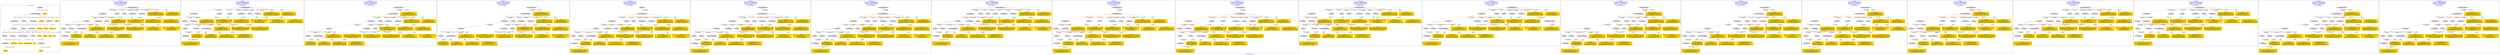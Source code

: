 digraph n0 {
fontcolor="blue"
remincross="true"
label="s27-s-the-huntington.json"
subgraph cluster_0 {
label="1-correct model"
n2[style="filled",color="white",fillcolor="lightgray",label="E12_Production1"];
n3[style="filled",color="white",fillcolor="lightgray",label="E21_Person1"];
n4[style="filled",color="white",fillcolor="lightgray",label="E55_Type1"];
n5[style="filled",color="white",fillcolor="lightgray",label="E52_Time-Span3"];
n6[style="filled",color="white",fillcolor="lightgray",label="E69_Death1"];
n7[style="filled",color="white",fillcolor="lightgray",label="E74_Group1"];
n8[style="filled",color="white",fillcolor="lightgray",label="E82_Actor_Appellation1"];
n9[style="filled",color="white",fillcolor="lightgray",label="E67_Birth1"];
n10[shape="plaintext",style="filled",fillcolor="gold",label="artist_URI"];
n11[style="filled",color="white",fillcolor="lightgray",label="E22_Man-Made_Object1"];
n12[style="filled",color="white",fillcolor="lightgray",label="E35_Title1"];
n13[style="filled",color="white",fillcolor="lightgray",label="E8_Acquisition1"];
n14[shape="plaintext",style="filled",fillcolor="gold",label="description"];
n15[style="filled",color="white",fillcolor="lightgray",label="E54_Dimension1"];
n16[shape="plaintext",style="filled",fillcolor="gold",label="object_uri"];
n17[shape="plaintext",style="filled",fillcolor="gold",label="Artwork_Title"];
n18[style="filled",color="white",fillcolor="lightgray",label="E38_Image1"];
n19[shape="plaintext",style="filled",fillcolor="gold",label="image_url"];
n20[style="filled",color="white",fillcolor="lightgray",label="E52_Time-Span1"];
n21[shape="plaintext",style="filled",fillcolor="gold",label="birth_date"];
n22[style="filled",color="white",fillcolor="lightgray",label="E52_Time-Span2"];
n23[shape="plaintext",style="filled",fillcolor="gold",label="death_date"];
n24[shape="plaintext",style="filled",fillcolor="gold",label="date"];
n25[shape="plaintext",style="filled",fillcolor="gold",label="dimensions_inch"];
n26[shape="plaintext",style="filled",fillcolor="gold",label="medium_uri"];
n27[shape="plaintext",style="filled",fillcolor="gold",label="medium"];
n28[shape="plaintext",style="filled",fillcolor="gold",label="Nationality_URI"];
n29[shape="plaintext",style="filled",fillcolor="gold",label="nationality"];
n30[shape="plaintext",style="filled",fillcolor="gold",label="artist_appellation_uri"];
n31[shape="plaintext",style="filled",fillcolor="gold",label="name"];
n32[shape="plaintext",style="filled",fillcolor="gold",label="credit_line"];
}
subgraph cluster_1 {
label="candidate 0\nlink coherence:0.8928571428571429\nnode coherence:0.8888888888888888\nconfidence:0.4209917082794244\nmapping score:0.4887101990561044\ncost:27.9994\n-precision:0.79-recall:0.73"
n34[style="filled",color="white",fillcolor="lightgray",label="E12_Production1"];
n35[style="filled",color="white",fillcolor="lightgray",label="E21_Person1"];
n36[style="filled",color="white",fillcolor="lightgray",label="E52_Time-Span2"];
n37[style="filled",color="white",fillcolor="lightgray",label="E55_Type1"];
n38[style="filled",color="white",fillcolor="lightgray",label="E67_Birth1"];
n39[style="filled",color="white",fillcolor="lightgray",label="E74_Group1"];
n40[style="filled",color="white",fillcolor="lightgray",label="E82_Actor_Appellation1"];
n41[style="filled",color="white",fillcolor="lightgray",label="E22_Man-Made_Object1"];
n42[style="filled",color="white",fillcolor="lightgray",label="E30_Right1"];
n43[style="filled",color="white",fillcolor="lightgray",label="E35_Title1"];
n44[style="filled",color="white",fillcolor="lightgray",label="E54_Dimension1"];
n45[style="filled",color="white",fillcolor="lightgray",label="E8_Acquisition1"];
n46[style="filled",color="white",fillcolor="lightgray",label="E52_Time-Span1"];
n47[shape="plaintext",style="filled",fillcolor="gold",label="description\n[E34_Inscription,P3_has_note,0.332]\n[E73_Information_Object,P3_has_note,0.317]\n[E22_Man-Made_Object,P3_has_note,0.308]\n[E33_Linguistic_Object,P3_has_note,0.044]"];
n48[shape="plaintext",style="filled",fillcolor="gold",label="medium_uri\n[E55_Type,classLink,0.391]\n[E57_Material,classLink,0.368]\n[E74_Group,classLink,0.241]\n[E29_Design_or_Procedure,P3_has_note,0.0]"];
n49[shape="plaintext",style="filled",fillcolor="gold",label="name\n[E82_Actor_Appellation,label,0.364]\n[E30_Right,P3_has_note,0.295]\n[E33_Linguistic_Object,P3_has_note,0.185]\n[E73_Information_Object,P3_has_note,0.156]"];
n50[shape="plaintext",style="filled",fillcolor="gold",label="medium\n[E29_Design_or_Procedure,P3_has_note,0.299]\n[E55_Type,label,0.265]\n[E57_Material,label,0.264]\n[E57_Material,classLink,0.172]"];
n51[shape="plaintext",style="filled",fillcolor="gold",label="birth_date\n[E52_Time-Span,P82a_begin_of_the_begin,0.422]\n[E52_Time-Span,P82_at_some_time_within,0.362]\n[E52_Time-Span,P82b_end_of_the_end,0.157]\n[E52_Time-Span,label,0.06]"];
n52[shape="plaintext",style="filled",fillcolor="gold",label="Artwork_Title\n[E73_Information_Object,P3_has_note,0.308]\n[E22_Man-Made_Object,P3_has_note,0.301]\n[E35_Title,label,0.248]\n[E33_Linguistic_Object,P3_has_note,0.142]"];
n53[shape="plaintext",style="filled",fillcolor="gold",label="dimensions_inch\n[E54_Dimension,P3_has_note,0.526]\n[E73_Information_Object,P3_has_note,0.171]\n[E22_Man-Made_Object,P3_has_note,0.171]\n[E34_Inscription,P3_has_note,0.133]"];
n54[shape="plaintext",style="filled",fillcolor="gold",label="artist_appellation_uri\n[E82_Actor_Appellation,classLink,0.939]\n[E21_Person,classLink,0.044]\n[E30_Right,P3_has_note,0.013]\n[E73_Information_Object,P3_has_note,0.005]"];
n55[shape="plaintext",style="filled",fillcolor="gold",label="death_date\n[E52_Time-Span,P82_at_some_time_within,0.391]\n[E52_Time-Span,P82b_end_of_the_end,0.344]\n[E52_Time-Span,P82a_begin_of_the_begin,0.144]\n[E12_Production,P3_has_note,0.122]"];
n56[shape="plaintext",style="filled",fillcolor="gold",label="Nationality_URI\n[E74_Group,classLink,0.63]\n[E55_Type,classLink,0.215]\n[E57_Material,classLink,0.113]\n[E74_Group,label,0.042]"];
n57[shape="plaintext",style="filled",fillcolor="gold",label="artist_URI\n[E21_Person,classLink,0.5]\n[E82_Actor_Appellation,classLink,0.303]\n[E30_Right,P3_has_note,0.145]\n[E73_Information_Object,P3_has_note,0.052]"];
n58[shape="plaintext",style="filled",fillcolor="gold",label="image_url\n[E38_Image,classLink,0.408]\n[E39_Actor,classLink,0.244]\n[E22_Man-Made_Object,classLink,0.176]\n[E78_Collection,classLink,0.173]"];
n59[shape="plaintext",style="filled",fillcolor="gold",label="nationality\n[E74_Group,label,0.566]\n[E74_Group,classLink,0.323]\n[E8_Acquisition,P3_has_note,0.065]\n[E30_Right,P3_has_note,0.046]"];
n60[shape="plaintext",style="filled",fillcolor="gold",label="date\n[E52_Time-Span,P82_at_some_time_within,0.343]\n[E52_Time-Span,label,0.319]\n[E52_Time-Span,P82a_begin_of_the_begin,0.192]\n[E12_Production,P3_has_note,0.146]"];
n61[shape="plaintext",style="filled",fillcolor="gold",label="object_uri\n[E30_Right,P3_has_note,0.426]\n[E82_Actor_Appellation,label,0.281]\n[E22_Man-Made_Object,classLink,0.149]\n[E8_Acquisition,P3_has_note,0.145]"];
n62[shape="plaintext",style="filled",fillcolor="gold",label="credit_line\n[E8_Acquisition,P3_has_note,0.288]\n[E30_Right,P3_has_note,0.243]\n[E73_Information_Object,P3_has_note,0.236]\n[E33_Linguistic_Object,P3_has_note,0.233]"];
}
subgraph cluster_2 {
label="candidate 1\nlink coherence:0.8928571428571429\nnode coherence:0.8888888888888888\nconfidence:0.4209917082794244\nmapping score:0.4887101990561044\ncost:27.99943\n-precision:0.75-recall:0.7"
n64[style="filled",color="white",fillcolor="lightgray",label="E12_Production1"];
n65[style="filled",color="white",fillcolor="lightgray",label="E21_Person1"];
n66[style="filled",color="white",fillcolor="lightgray",label="E52_Time-Span2"];
n67[style="filled",color="white",fillcolor="lightgray",label="E67_Birth1"];
n68[style="filled",color="white",fillcolor="lightgray",label="E74_Group1"];
n69[style="filled",color="white",fillcolor="lightgray",label="E82_Actor_Appellation1"];
n70[style="filled",color="white",fillcolor="lightgray",label="E22_Man-Made_Object1"];
n71[style="filled",color="white",fillcolor="lightgray",label="E30_Right1"];
n72[style="filled",color="white",fillcolor="lightgray",label="E35_Title1"];
n73[style="filled",color="white",fillcolor="lightgray",label="E54_Dimension1"];
n74[style="filled",color="white",fillcolor="lightgray",label="E55_Type2"];
n75[style="filled",color="white",fillcolor="lightgray",label="E8_Acquisition1"];
n76[style="filled",color="white",fillcolor="lightgray",label="E52_Time-Span1"];
n77[shape="plaintext",style="filled",fillcolor="gold",label="description\n[E34_Inscription,P3_has_note,0.332]\n[E73_Information_Object,P3_has_note,0.317]\n[E22_Man-Made_Object,P3_has_note,0.308]\n[E33_Linguistic_Object,P3_has_note,0.044]"];
n78[shape="plaintext",style="filled",fillcolor="gold",label="medium\n[E29_Design_or_Procedure,P3_has_note,0.299]\n[E55_Type,label,0.265]\n[E57_Material,label,0.264]\n[E57_Material,classLink,0.172]"];
n79[shape="plaintext",style="filled",fillcolor="gold",label="name\n[E82_Actor_Appellation,label,0.364]\n[E30_Right,P3_has_note,0.295]\n[E33_Linguistic_Object,P3_has_note,0.185]\n[E73_Information_Object,P3_has_note,0.156]"];
n80[shape="plaintext",style="filled",fillcolor="gold",label="birth_date\n[E52_Time-Span,P82a_begin_of_the_begin,0.422]\n[E52_Time-Span,P82_at_some_time_within,0.362]\n[E52_Time-Span,P82b_end_of_the_end,0.157]\n[E52_Time-Span,label,0.06]"];
n81[shape="plaintext",style="filled",fillcolor="gold",label="Artwork_Title\n[E73_Information_Object,P3_has_note,0.308]\n[E22_Man-Made_Object,P3_has_note,0.301]\n[E35_Title,label,0.248]\n[E33_Linguistic_Object,P3_has_note,0.142]"];
n82[shape="plaintext",style="filled",fillcolor="gold",label="dimensions_inch\n[E54_Dimension,P3_has_note,0.526]\n[E73_Information_Object,P3_has_note,0.171]\n[E22_Man-Made_Object,P3_has_note,0.171]\n[E34_Inscription,P3_has_note,0.133]"];
n83[shape="plaintext",style="filled",fillcolor="gold",label="artist_appellation_uri\n[E82_Actor_Appellation,classLink,0.939]\n[E21_Person,classLink,0.044]\n[E30_Right,P3_has_note,0.013]\n[E73_Information_Object,P3_has_note,0.005]"];
n84[shape="plaintext",style="filled",fillcolor="gold",label="death_date\n[E52_Time-Span,P82_at_some_time_within,0.391]\n[E52_Time-Span,P82b_end_of_the_end,0.344]\n[E52_Time-Span,P82a_begin_of_the_begin,0.144]\n[E12_Production,P3_has_note,0.122]"];
n85[shape="plaintext",style="filled",fillcolor="gold",label="Nationality_URI\n[E74_Group,classLink,0.63]\n[E55_Type,classLink,0.215]\n[E57_Material,classLink,0.113]\n[E74_Group,label,0.042]"];
n86[shape="plaintext",style="filled",fillcolor="gold",label="artist_URI\n[E21_Person,classLink,0.5]\n[E82_Actor_Appellation,classLink,0.303]\n[E30_Right,P3_has_note,0.145]\n[E73_Information_Object,P3_has_note,0.052]"];
n87[shape="plaintext",style="filled",fillcolor="gold",label="medium_uri\n[E55_Type,classLink,0.391]\n[E57_Material,classLink,0.368]\n[E74_Group,classLink,0.241]\n[E29_Design_or_Procedure,P3_has_note,0.0]"];
n88[shape="plaintext",style="filled",fillcolor="gold",label="image_url\n[E38_Image,classLink,0.408]\n[E39_Actor,classLink,0.244]\n[E22_Man-Made_Object,classLink,0.176]\n[E78_Collection,classLink,0.173]"];
n89[shape="plaintext",style="filled",fillcolor="gold",label="nationality\n[E74_Group,label,0.566]\n[E74_Group,classLink,0.323]\n[E8_Acquisition,P3_has_note,0.065]\n[E30_Right,P3_has_note,0.046]"];
n90[shape="plaintext",style="filled",fillcolor="gold",label="date\n[E52_Time-Span,P82_at_some_time_within,0.343]\n[E52_Time-Span,label,0.319]\n[E52_Time-Span,P82a_begin_of_the_begin,0.192]\n[E12_Production,P3_has_note,0.146]"];
n91[shape="plaintext",style="filled",fillcolor="gold",label="object_uri\n[E30_Right,P3_has_note,0.426]\n[E82_Actor_Appellation,label,0.281]\n[E22_Man-Made_Object,classLink,0.149]\n[E8_Acquisition,P3_has_note,0.145]"];
n92[shape="plaintext",style="filled",fillcolor="gold",label="credit_line\n[E8_Acquisition,P3_has_note,0.288]\n[E30_Right,P3_has_note,0.243]\n[E73_Information_Object,P3_has_note,0.236]\n[E33_Linguistic_Object,P3_has_note,0.233]"];
}
subgraph cluster_3 {
label="candidate 10\nlink coherence:0.8846153846153846\nnode coherence:0.8846153846153846\nconfidence:0.400723063922183\nmapping score:0.4909461495125225\ncost:25.99946\n-precision:0.77-recall:0.67"
n94[style="filled",color="white",fillcolor="lightgray",label="E12_Production1"];
n95[style="filled",color="white",fillcolor="lightgray",label="E21_Person1"];
n96[style="filled",color="white",fillcolor="lightgray",label="E52_Time-Span2"];
n97[style="filled",color="white",fillcolor="lightgray",label="E55_Type1"];
n98[style="filled",color="white",fillcolor="lightgray",label="E74_Group1"];
n99[style="filled",color="white",fillcolor="lightgray",label="E82_Actor_Appellation1"];
n100[style="filled",color="white",fillcolor="lightgray",label="E22_Man-Made_Object1"];
n101[style="filled",color="white",fillcolor="lightgray",label="E35_Title1"];
n102[style="filled",color="white",fillcolor="lightgray",label="E54_Dimension1"];
n103[style="filled",color="white",fillcolor="lightgray",label="E8_Acquisition1"];
n104[style="filled",color="white",fillcolor="lightgray",label="E33_Linguistic_Object2"];
n105[shape="plaintext",style="filled",fillcolor="gold",label="description\n[E34_Inscription,P3_has_note,0.332]\n[E73_Information_Object,P3_has_note,0.317]\n[E22_Man-Made_Object,P3_has_note,0.308]\n[E33_Linguistic_Object,P3_has_note,0.044]"];
n106[shape="plaintext",style="filled",fillcolor="gold",label="medium_uri\n[E55_Type,classLink,0.391]\n[E57_Material,classLink,0.368]\n[E74_Group,classLink,0.241]\n[E29_Design_or_Procedure,P3_has_note,0.0]"];
n107[shape="plaintext",style="filled",fillcolor="gold",label="object_uri\n[E30_Right,P3_has_note,0.426]\n[E82_Actor_Appellation,label,0.281]\n[E22_Man-Made_Object,classLink,0.149]\n[E8_Acquisition,P3_has_note,0.145]"];
n108[shape="plaintext",style="filled",fillcolor="gold",label="medium\n[E29_Design_or_Procedure,P3_has_note,0.299]\n[E55_Type,label,0.265]\n[E57_Material,label,0.264]\n[E57_Material,classLink,0.172]"];
n109[shape="plaintext",style="filled",fillcolor="gold",label="birth_date\n[E52_Time-Span,P82a_begin_of_the_begin,0.422]\n[E52_Time-Span,P82_at_some_time_within,0.362]\n[E52_Time-Span,P82b_end_of_the_end,0.157]\n[E52_Time-Span,label,0.06]"];
n110[shape="plaintext",style="filled",fillcolor="gold",label="Artwork_Title\n[E73_Information_Object,P3_has_note,0.308]\n[E22_Man-Made_Object,P3_has_note,0.301]\n[E35_Title,label,0.248]\n[E33_Linguistic_Object,P3_has_note,0.142]"];
n111[shape="plaintext",style="filled",fillcolor="gold",label="dimensions_inch\n[E54_Dimension,P3_has_note,0.526]\n[E73_Information_Object,P3_has_note,0.171]\n[E22_Man-Made_Object,P3_has_note,0.171]\n[E34_Inscription,P3_has_note,0.133]"];
n112[shape="plaintext",style="filled",fillcolor="gold",label="date\n[E52_Time-Span,P82_at_some_time_within,0.343]\n[E52_Time-Span,label,0.319]\n[E52_Time-Span,P82a_begin_of_the_begin,0.192]\n[E12_Production,P3_has_note,0.146]"];
n113[shape="plaintext",style="filled",fillcolor="gold",label="artist_appellation_uri\n[E82_Actor_Appellation,classLink,0.939]\n[E21_Person,classLink,0.044]\n[E30_Right,P3_has_note,0.013]\n[E73_Information_Object,P3_has_note,0.005]"];
n114[shape="plaintext",style="filled",fillcolor="gold",label="death_date\n[E52_Time-Span,P82_at_some_time_within,0.391]\n[E52_Time-Span,P82b_end_of_the_end,0.344]\n[E52_Time-Span,P82a_begin_of_the_begin,0.144]\n[E12_Production,P3_has_note,0.122]"];
n115[shape="plaintext",style="filled",fillcolor="gold",label="Nationality_URI\n[E74_Group,classLink,0.63]\n[E55_Type,classLink,0.215]\n[E57_Material,classLink,0.113]\n[E74_Group,label,0.042]"];
n116[shape="plaintext",style="filled",fillcolor="gold",label="artist_URI\n[E21_Person,classLink,0.5]\n[E82_Actor_Appellation,classLink,0.303]\n[E30_Right,P3_has_note,0.145]\n[E73_Information_Object,P3_has_note,0.052]"];
n117[shape="plaintext",style="filled",fillcolor="gold",label="image_url\n[E38_Image,classLink,0.408]\n[E39_Actor,classLink,0.244]\n[E22_Man-Made_Object,classLink,0.176]\n[E78_Collection,classLink,0.173]"];
n118[shape="plaintext",style="filled",fillcolor="gold",label="nationality\n[E74_Group,label,0.566]\n[E74_Group,classLink,0.323]\n[E8_Acquisition,P3_has_note,0.065]\n[E30_Right,P3_has_note,0.046]"];
n119[shape="plaintext",style="filled",fillcolor="gold",label="name\n[E82_Actor_Appellation,label,0.364]\n[E30_Right,P3_has_note,0.295]\n[E33_Linguistic_Object,P3_has_note,0.185]\n[E73_Information_Object,P3_has_note,0.156]"];
n120[shape="plaintext",style="filled",fillcolor="gold",label="credit_line\n[E8_Acquisition,P3_has_note,0.288]\n[E30_Right,P3_has_note,0.243]\n[E73_Information_Object,P3_has_note,0.236]\n[E33_Linguistic_Object,P3_has_note,0.233]"];
}
subgraph cluster_4 {
label="candidate 11\nlink coherence:0.8846153846153846\nnode coherence:0.8846153846153846\nconfidence:0.400723063922183\nmapping score:0.4909461495125225\ncost:25.99947\n-precision:0.77-recall:0.67"
n122[style="filled",color="white",fillcolor="lightgray",label="E12_Production1"];
n123[style="filled",color="white",fillcolor="lightgray",label="E21_Person1"];
n124[style="filled",color="white",fillcolor="lightgray",label="E52_Time-Span2"];
n125[style="filled",color="white",fillcolor="lightgray",label="E55_Type1"];
n126[style="filled",color="white",fillcolor="lightgray",label="E74_Group1"];
n127[style="filled",color="white",fillcolor="lightgray",label="E82_Actor_Appellation1"];
n128[style="filled",color="white",fillcolor="lightgray",label="E22_Man-Made_Object1"];
n129[style="filled",color="white",fillcolor="lightgray",label="E35_Title1"];
n130[style="filled",color="white",fillcolor="lightgray",label="E54_Dimension1"];
n131[style="filled",color="white",fillcolor="lightgray",label="E8_Acquisition1"];
n132[style="filled",color="white",fillcolor="lightgray",label="E33_Linguistic_Object1"];
n133[shape="plaintext",style="filled",fillcolor="gold",label="description\n[E34_Inscription,P3_has_note,0.332]\n[E73_Information_Object,P3_has_note,0.317]\n[E22_Man-Made_Object,P3_has_note,0.308]\n[E33_Linguistic_Object,P3_has_note,0.044]"];
n134[shape="plaintext",style="filled",fillcolor="gold",label="medium_uri\n[E55_Type,classLink,0.391]\n[E57_Material,classLink,0.368]\n[E74_Group,classLink,0.241]\n[E29_Design_or_Procedure,P3_has_note,0.0]"];
n135[shape="plaintext",style="filled",fillcolor="gold",label="object_uri\n[E30_Right,P3_has_note,0.426]\n[E82_Actor_Appellation,label,0.281]\n[E22_Man-Made_Object,classLink,0.149]\n[E8_Acquisition,P3_has_note,0.145]"];
n136[shape="plaintext",style="filled",fillcolor="gold",label="medium\n[E29_Design_or_Procedure,P3_has_note,0.299]\n[E55_Type,label,0.265]\n[E57_Material,label,0.264]\n[E57_Material,classLink,0.172]"];
n137[shape="plaintext",style="filled",fillcolor="gold",label="birth_date\n[E52_Time-Span,P82a_begin_of_the_begin,0.422]\n[E52_Time-Span,P82_at_some_time_within,0.362]\n[E52_Time-Span,P82b_end_of_the_end,0.157]\n[E52_Time-Span,label,0.06]"];
n138[shape="plaintext",style="filled",fillcolor="gold",label="name\n[E82_Actor_Appellation,label,0.364]\n[E30_Right,P3_has_note,0.295]\n[E33_Linguistic_Object,P3_has_note,0.185]\n[E73_Information_Object,P3_has_note,0.156]"];
n139[shape="plaintext",style="filled",fillcolor="gold",label="Artwork_Title\n[E73_Information_Object,P3_has_note,0.308]\n[E22_Man-Made_Object,P3_has_note,0.301]\n[E35_Title,label,0.248]\n[E33_Linguistic_Object,P3_has_note,0.142]"];
n140[shape="plaintext",style="filled",fillcolor="gold",label="dimensions_inch\n[E54_Dimension,P3_has_note,0.526]\n[E73_Information_Object,P3_has_note,0.171]\n[E22_Man-Made_Object,P3_has_note,0.171]\n[E34_Inscription,P3_has_note,0.133]"];
n141[shape="plaintext",style="filled",fillcolor="gold",label="date\n[E52_Time-Span,P82_at_some_time_within,0.343]\n[E52_Time-Span,label,0.319]\n[E52_Time-Span,P82a_begin_of_the_begin,0.192]\n[E12_Production,P3_has_note,0.146]"];
n142[shape="plaintext",style="filled",fillcolor="gold",label="artist_appellation_uri\n[E82_Actor_Appellation,classLink,0.939]\n[E21_Person,classLink,0.044]\n[E30_Right,P3_has_note,0.013]\n[E73_Information_Object,P3_has_note,0.005]"];
n143[shape="plaintext",style="filled",fillcolor="gold",label="death_date\n[E52_Time-Span,P82_at_some_time_within,0.391]\n[E52_Time-Span,P82b_end_of_the_end,0.344]\n[E52_Time-Span,P82a_begin_of_the_begin,0.144]\n[E12_Production,P3_has_note,0.122]"];
n144[shape="plaintext",style="filled",fillcolor="gold",label="Nationality_URI\n[E74_Group,classLink,0.63]\n[E55_Type,classLink,0.215]\n[E57_Material,classLink,0.113]\n[E74_Group,label,0.042]"];
n145[shape="plaintext",style="filled",fillcolor="gold",label="artist_URI\n[E21_Person,classLink,0.5]\n[E82_Actor_Appellation,classLink,0.303]\n[E30_Right,P3_has_note,0.145]\n[E73_Information_Object,P3_has_note,0.052]"];
n146[shape="plaintext",style="filled",fillcolor="gold",label="image_url\n[E38_Image,classLink,0.408]\n[E39_Actor,classLink,0.244]\n[E22_Man-Made_Object,classLink,0.176]\n[E78_Collection,classLink,0.173]"];
n147[shape="plaintext",style="filled",fillcolor="gold",label="nationality\n[E74_Group,label,0.566]\n[E74_Group,classLink,0.323]\n[E8_Acquisition,P3_has_note,0.065]\n[E30_Right,P3_has_note,0.046]"];
n148[shape="plaintext",style="filled",fillcolor="gold",label="credit_line\n[E8_Acquisition,P3_has_note,0.288]\n[E30_Right,P3_has_note,0.243]\n[E73_Information_Object,P3_has_note,0.236]\n[E33_Linguistic_Object,P3_has_note,0.233]"];
}
subgraph cluster_5 {
label="candidate 12\nlink coherence:0.8620689655172413\nnode coherence:0.8888888888888888\nconfidence:0.4209917082794244\nmapping score:0.4887101990561044\ncost:28.99936\n-precision:0.79-recall:0.77"
n150[style="filled",color="white",fillcolor="lightgray",label="E12_Production1"];
n151[style="filled",color="white",fillcolor="lightgray",label="E21_Person1"];
n152[style="filled",color="white",fillcolor="lightgray",label="E52_Time-Span2"];
n153[style="filled",color="white",fillcolor="lightgray",label="E55_Type1"];
n154[style="filled",color="white",fillcolor="lightgray",label="E67_Birth1"];
n155[style="filled",color="white",fillcolor="lightgray",label="E74_Group1"];
n156[style="filled",color="white",fillcolor="lightgray",label="E82_Actor_Appellation1"];
n157[style="filled",color="white",fillcolor="lightgray",label="E22_Man-Made_Object1"];
n158[style="filled",color="white",fillcolor="lightgray",label="E30_Right1"];
n159[style="filled",color="white",fillcolor="lightgray",label="E35_Title1"];
n160[style="filled",color="white",fillcolor="lightgray",label="E54_Dimension1"];
n161[style="filled",color="white",fillcolor="lightgray",label="E8_Acquisition1"];
n162[style="filled",color="white",fillcolor="lightgray",label="E38_Image1"];
n163[style="filled",color="white",fillcolor="lightgray",label="E52_Time-Span1"];
n164[shape="plaintext",style="filled",fillcolor="gold",label="description\n[E34_Inscription,P3_has_note,0.332]\n[E73_Information_Object,P3_has_note,0.317]\n[E22_Man-Made_Object,P3_has_note,0.308]\n[E33_Linguistic_Object,P3_has_note,0.044]"];
n165[shape="plaintext",style="filled",fillcolor="gold",label="medium_uri\n[E55_Type,classLink,0.391]\n[E57_Material,classLink,0.368]\n[E74_Group,classLink,0.241]\n[E29_Design_or_Procedure,P3_has_note,0.0]"];
n166[shape="plaintext",style="filled",fillcolor="gold",label="name\n[E82_Actor_Appellation,label,0.364]\n[E30_Right,P3_has_note,0.295]\n[E33_Linguistic_Object,P3_has_note,0.185]\n[E73_Information_Object,P3_has_note,0.156]"];
n167[shape="plaintext",style="filled",fillcolor="gold",label="medium\n[E29_Design_or_Procedure,P3_has_note,0.299]\n[E55_Type,label,0.265]\n[E57_Material,label,0.264]\n[E57_Material,classLink,0.172]"];
n168[shape="plaintext",style="filled",fillcolor="gold",label="birth_date\n[E52_Time-Span,P82a_begin_of_the_begin,0.422]\n[E52_Time-Span,P82_at_some_time_within,0.362]\n[E52_Time-Span,P82b_end_of_the_end,0.157]\n[E52_Time-Span,label,0.06]"];
n169[shape="plaintext",style="filled",fillcolor="gold",label="Artwork_Title\n[E73_Information_Object,P3_has_note,0.308]\n[E22_Man-Made_Object,P3_has_note,0.301]\n[E35_Title,label,0.248]\n[E33_Linguistic_Object,P3_has_note,0.142]"];
n170[shape="plaintext",style="filled",fillcolor="gold",label="dimensions_inch\n[E54_Dimension,P3_has_note,0.526]\n[E73_Information_Object,P3_has_note,0.171]\n[E22_Man-Made_Object,P3_has_note,0.171]\n[E34_Inscription,P3_has_note,0.133]"];
n171[shape="plaintext",style="filled",fillcolor="gold",label="artist_appellation_uri\n[E82_Actor_Appellation,classLink,0.939]\n[E21_Person,classLink,0.044]\n[E30_Right,P3_has_note,0.013]\n[E73_Information_Object,P3_has_note,0.005]"];
n172[shape="plaintext",style="filled",fillcolor="gold",label="death_date\n[E52_Time-Span,P82_at_some_time_within,0.391]\n[E52_Time-Span,P82b_end_of_the_end,0.344]\n[E52_Time-Span,P82a_begin_of_the_begin,0.144]\n[E12_Production,P3_has_note,0.122]"];
n173[shape="plaintext",style="filled",fillcolor="gold",label="Nationality_URI\n[E74_Group,classLink,0.63]\n[E55_Type,classLink,0.215]\n[E57_Material,classLink,0.113]\n[E74_Group,label,0.042]"];
n174[shape="plaintext",style="filled",fillcolor="gold",label="artist_URI\n[E21_Person,classLink,0.5]\n[E82_Actor_Appellation,classLink,0.303]\n[E30_Right,P3_has_note,0.145]\n[E73_Information_Object,P3_has_note,0.052]"];
n175[shape="plaintext",style="filled",fillcolor="gold",label="image_url\n[E38_Image,classLink,0.408]\n[E39_Actor,classLink,0.244]\n[E22_Man-Made_Object,classLink,0.176]\n[E78_Collection,classLink,0.173]"];
n176[shape="plaintext",style="filled",fillcolor="gold",label="nationality\n[E74_Group,label,0.566]\n[E74_Group,classLink,0.323]\n[E8_Acquisition,P3_has_note,0.065]\n[E30_Right,P3_has_note,0.046]"];
n177[shape="plaintext",style="filled",fillcolor="gold",label="date\n[E52_Time-Span,P82_at_some_time_within,0.343]\n[E52_Time-Span,label,0.319]\n[E52_Time-Span,P82a_begin_of_the_begin,0.192]\n[E12_Production,P3_has_note,0.146]"];
n178[shape="plaintext",style="filled",fillcolor="gold",label="object_uri\n[E30_Right,P3_has_note,0.426]\n[E82_Actor_Appellation,label,0.281]\n[E22_Man-Made_Object,classLink,0.149]\n[E8_Acquisition,P3_has_note,0.145]"];
n179[shape="plaintext",style="filled",fillcolor="gold",label="credit_line\n[E8_Acquisition,P3_has_note,0.288]\n[E30_Right,P3_has_note,0.243]\n[E73_Information_Object,P3_has_note,0.236]\n[E33_Linguistic_Object,P3_has_note,0.233]"];
}
subgraph cluster_6 {
label="candidate 13\nlink coherence:0.8620689655172413\nnode coherence:0.8888888888888888\nconfidence:0.4209917082794244\nmapping score:0.4887101990561044\ncost:28.99938\n-precision:0.76-recall:0.73"
n181[style="filled",color="white",fillcolor="lightgray",label="E12_Production1"];
n182[style="filled",color="white",fillcolor="lightgray",label="E21_Person1"];
n183[style="filled",color="white",fillcolor="lightgray",label="E52_Time-Span2"];
n184[style="filled",color="white",fillcolor="lightgray",label="E55_Type1"];
n185[style="filled",color="white",fillcolor="lightgray",label="E67_Birth1"];
n186[style="filled",color="white",fillcolor="lightgray",label="E74_Group1"];
n187[style="filled",color="white",fillcolor="lightgray",label="E82_Actor_Appellation1"];
n188[style="filled",color="white",fillcolor="lightgray",label="E22_Man-Made_Object1"];
n189[style="filled",color="white",fillcolor="lightgray",label="E30_Right1"];
n190[style="filled",color="white",fillcolor="lightgray",label="E35_Title1"];
n191[style="filled",color="white",fillcolor="lightgray",label="E54_Dimension1"];
n192[style="filled",color="white",fillcolor="lightgray",label="E8_Acquisition1"];
n193[style="filled",color="white",fillcolor="lightgray",label="E33_Linguistic_Object2"];
n194[style="filled",color="white",fillcolor="lightgray",label="E52_Time-Span1"];
n195[shape="plaintext",style="filled",fillcolor="gold",label="description\n[E34_Inscription,P3_has_note,0.332]\n[E73_Information_Object,P3_has_note,0.317]\n[E22_Man-Made_Object,P3_has_note,0.308]\n[E33_Linguistic_Object,P3_has_note,0.044]"];
n196[shape="plaintext",style="filled",fillcolor="gold",label="medium_uri\n[E55_Type,classLink,0.391]\n[E57_Material,classLink,0.368]\n[E74_Group,classLink,0.241]\n[E29_Design_or_Procedure,P3_has_note,0.0]"];
n197[shape="plaintext",style="filled",fillcolor="gold",label="name\n[E82_Actor_Appellation,label,0.364]\n[E30_Right,P3_has_note,0.295]\n[E33_Linguistic_Object,P3_has_note,0.185]\n[E73_Information_Object,P3_has_note,0.156]"];
n198[shape="plaintext",style="filled",fillcolor="gold",label="medium\n[E29_Design_or_Procedure,P3_has_note,0.299]\n[E55_Type,label,0.265]\n[E57_Material,label,0.264]\n[E57_Material,classLink,0.172]"];
n199[shape="plaintext",style="filled",fillcolor="gold",label="birth_date\n[E52_Time-Span,P82a_begin_of_the_begin,0.422]\n[E52_Time-Span,P82_at_some_time_within,0.362]\n[E52_Time-Span,P82b_end_of_the_end,0.157]\n[E52_Time-Span,label,0.06]"];
n200[shape="plaintext",style="filled",fillcolor="gold",label="Artwork_Title\n[E73_Information_Object,P3_has_note,0.308]\n[E22_Man-Made_Object,P3_has_note,0.301]\n[E35_Title,label,0.248]\n[E33_Linguistic_Object,P3_has_note,0.142]"];
n201[shape="plaintext",style="filled",fillcolor="gold",label="dimensions_inch\n[E54_Dimension,P3_has_note,0.526]\n[E73_Information_Object,P3_has_note,0.171]\n[E22_Man-Made_Object,P3_has_note,0.171]\n[E34_Inscription,P3_has_note,0.133]"];
n202[shape="plaintext",style="filled",fillcolor="gold",label="artist_appellation_uri\n[E82_Actor_Appellation,classLink,0.939]\n[E21_Person,classLink,0.044]\n[E30_Right,P3_has_note,0.013]\n[E73_Information_Object,P3_has_note,0.005]"];
n203[shape="plaintext",style="filled",fillcolor="gold",label="death_date\n[E52_Time-Span,P82_at_some_time_within,0.391]\n[E52_Time-Span,P82b_end_of_the_end,0.344]\n[E52_Time-Span,P82a_begin_of_the_begin,0.144]\n[E12_Production,P3_has_note,0.122]"];
n204[shape="plaintext",style="filled",fillcolor="gold",label="Nationality_URI\n[E74_Group,classLink,0.63]\n[E55_Type,classLink,0.215]\n[E57_Material,classLink,0.113]\n[E74_Group,label,0.042]"];
n205[shape="plaintext",style="filled",fillcolor="gold",label="artist_URI\n[E21_Person,classLink,0.5]\n[E82_Actor_Appellation,classLink,0.303]\n[E30_Right,P3_has_note,0.145]\n[E73_Information_Object,P3_has_note,0.052]"];
n206[shape="plaintext",style="filled",fillcolor="gold",label="image_url\n[E38_Image,classLink,0.408]\n[E39_Actor,classLink,0.244]\n[E22_Man-Made_Object,classLink,0.176]\n[E78_Collection,classLink,0.173]"];
n207[shape="plaintext",style="filled",fillcolor="gold",label="nationality\n[E74_Group,label,0.566]\n[E74_Group,classLink,0.323]\n[E8_Acquisition,P3_has_note,0.065]\n[E30_Right,P3_has_note,0.046]"];
n208[shape="plaintext",style="filled",fillcolor="gold",label="date\n[E52_Time-Span,P82_at_some_time_within,0.343]\n[E52_Time-Span,label,0.319]\n[E52_Time-Span,P82a_begin_of_the_begin,0.192]\n[E12_Production,P3_has_note,0.146]"];
n209[shape="plaintext",style="filled",fillcolor="gold",label="object_uri\n[E30_Right,P3_has_note,0.426]\n[E82_Actor_Appellation,label,0.281]\n[E22_Man-Made_Object,classLink,0.149]\n[E8_Acquisition,P3_has_note,0.145]"];
n210[shape="plaintext",style="filled",fillcolor="gold",label="credit_line\n[E8_Acquisition,P3_has_note,0.288]\n[E30_Right,P3_has_note,0.243]\n[E73_Information_Object,P3_has_note,0.236]\n[E33_Linguistic_Object,P3_has_note,0.233]"];
}
subgraph cluster_7 {
label="candidate 14\nlink coherence:0.8620689655172413\nnode coherence:0.8888888888888888\nconfidence:0.4209917082794244\nmapping score:0.4887101990561044\ncost:28.99939\n-precision:0.76-recall:0.73"
n212[style="filled",color="white",fillcolor="lightgray",label="E12_Production1"];
n213[style="filled",color="white",fillcolor="lightgray",label="E21_Person1"];
n214[style="filled",color="white",fillcolor="lightgray",label="E52_Time-Span2"];
n215[style="filled",color="white",fillcolor="lightgray",label="E55_Type1"];
n216[style="filled",color="white",fillcolor="lightgray",label="E67_Birth1"];
n217[style="filled",color="white",fillcolor="lightgray",label="E74_Group1"];
n218[style="filled",color="white",fillcolor="lightgray",label="E82_Actor_Appellation1"];
n219[style="filled",color="white",fillcolor="lightgray",label="E22_Man-Made_Object1"];
n220[style="filled",color="white",fillcolor="lightgray",label="E30_Right1"];
n221[style="filled",color="white",fillcolor="lightgray",label="E35_Title1"];
n222[style="filled",color="white",fillcolor="lightgray",label="E54_Dimension1"];
n223[style="filled",color="white",fillcolor="lightgray",label="E8_Acquisition1"];
n224[style="filled",color="white",fillcolor="lightgray",label="E33_Linguistic_Object1"];
n225[style="filled",color="white",fillcolor="lightgray",label="E52_Time-Span1"];
n226[shape="plaintext",style="filled",fillcolor="gold",label="description\n[E34_Inscription,P3_has_note,0.332]\n[E73_Information_Object,P3_has_note,0.317]\n[E22_Man-Made_Object,P3_has_note,0.308]\n[E33_Linguistic_Object,P3_has_note,0.044]"];
n227[shape="plaintext",style="filled",fillcolor="gold",label="medium_uri\n[E55_Type,classLink,0.391]\n[E57_Material,classLink,0.368]\n[E74_Group,classLink,0.241]\n[E29_Design_or_Procedure,P3_has_note,0.0]"];
n228[shape="plaintext",style="filled",fillcolor="gold",label="name\n[E82_Actor_Appellation,label,0.364]\n[E30_Right,P3_has_note,0.295]\n[E33_Linguistic_Object,P3_has_note,0.185]\n[E73_Information_Object,P3_has_note,0.156]"];
n229[shape="plaintext",style="filled",fillcolor="gold",label="medium\n[E29_Design_or_Procedure,P3_has_note,0.299]\n[E55_Type,label,0.265]\n[E57_Material,label,0.264]\n[E57_Material,classLink,0.172]"];
n230[shape="plaintext",style="filled",fillcolor="gold",label="birth_date\n[E52_Time-Span,P82a_begin_of_the_begin,0.422]\n[E52_Time-Span,P82_at_some_time_within,0.362]\n[E52_Time-Span,P82b_end_of_the_end,0.157]\n[E52_Time-Span,label,0.06]"];
n231[shape="plaintext",style="filled",fillcolor="gold",label="Artwork_Title\n[E73_Information_Object,P3_has_note,0.308]\n[E22_Man-Made_Object,P3_has_note,0.301]\n[E35_Title,label,0.248]\n[E33_Linguistic_Object,P3_has_note,0.142]"];
n232[shape="plaintext",style="filled",fillcolor="gold",label="dimensions_inch\n[E54_Dimension,P3_has_note,0.526]\n[E73_Information_Object,P3_has_note,0.171]\n[E22_Man-Made_Object,P3_has_note,0.171]\n[E34_Inscription,P3_has_note,0.133]"];
n233[shape="plaintext",style="filled",fillcolor="gold",label="artist_appellation_uri\n[E82_Actor_Appellation,classLink,0.939]\n[E21_Person,classLink,0.044]\n[E30_Right,P3_has_note,0.013]\n[E73_Information_Object,P3_has_note,0.005]"];
n234[shape="plaintext",style="filled",fillcolor="gold",label="death_date\n[E52_Time-Span,P82_at_some_time_within,0.391]\n[E52_Time-Span,P82b_end_of_the_end,0.344]\n[E52_Time-Span,P82a_begin_of_the_begin,0.144]\n[E12_Production,P3_has_note,0.122]"];
n235[shape="plaintext",style="filled",fillcolor="gold",label="Nationality_URI\n[E74_Group,classLink,0.63]\n[E55_Type,classLink,0.215]\n[E57_Material,classLink,0.113]\n[E74_Group,label,0.042]"];
n236[shape="plaintext",style="filled",fillcolor="gold",label="artist_URI\n[E21_Person,classLink,0.5]\n[E82_Actor_Appellation,classLink,0.303]\n[E30_Right,P3_has_note,0.145]\n[E73_Information_Object,P3_has_note,0.052]"];
n237[shape="plaintext",style="filled",fillcolor="gold",label="image_url\n[E38_Image,classLink,0.408]\n[E39_Actor,classLink,0.244]\n[E22_Man-Made_Object,classLink,0.176]\n[E78_Collection,classLink,0.173]"];
n238[shape="plaintext",style="filled",fillcolor="gold",label="nationality\n[E74_Group,label,0.566]\n[E74_Group,classLink,0.323]\n[E8_Acquisition,P3_has_note,0.065]\n[E30_Right,P3_has_note,0.046]"];
n239[shape="plaintext",style="filled",fillcolor="gold",label="date\n[E52_Time-Span,P82_at_some_time_within,0.343]\n[E52_Time-Span,label,0.319]\n[E52_Time-Span,P82a_begin_of_the_begin,0.192]\n[E12_Production,P3_has_note,0.146]"];
n240[shape="plaintext",style="filled",fillcolor="gold",label="object_uri\n[E30_Right,P3_has_note,0.426]\n[E82_Actor_Appellation,label,0.281]\n[E22_Man-Made_Object,classLink,0.149]\n[E8_Acquisition,P3_has_note,0.145]"];
n241[shape="plaintext",style="filled",fillcolor="gold",label="credit_line\n[E8_Acquisition,P3_has_note,0.288]\n[E30_Right,P3_has_note,0.243]\n[E73_Information_Object,P3_has_note,0.236]\n[E33_Linguistic_Object,P3_has_note,0.233]"];
}
subgraph cluster_8 {
label="candidate 15\nlink coherence:0.8620689655172413\nnode coherence:0.8888888888888888\nconfidence:0.4209917082794244\nmapping score:0.4887101990561044\ncost:28.9994\n-precision:0.76-recall:0.73"
n243[style="filled",color="white",fillcolor="lightgray",label="E12_Production1"];
n244[style="filled",color="white",fillcolor="lightgray",label="E21_Person1"];
n245[style="filled",color="white",fillcolor="lightgray",label="E52_Time-Span2"];
n246[style="filled",color="white",fillcolor="lightgray",label="E55_Type1"];
n247[style="filled",color="white",fillcolor="lightgray",label="E67_Birth1"];
n248[style="filled",color="white",fillcolor="lightgray",label="E74_Group1"];
n249[style="filled",color="white",fillcolor="lightgray",label="E82_Actor_Appellation1"];
n250[style="filled",color="white",fillcolor="lightgray",label="E22_Man-Made_Object1"];
n251[style="filled",color="white",fillcolor="lightgray",label="E30_Right1"];
n252[style="filled",color="white",fillcolor="lightgray",label="E35_Title1"];
n253[style="filled",color="white",fillcolor="lightgray",label="E38_Image1"];
n254[style="filled",color="white",fillcolor="lightgray",label="E54_Dimension1"];
n255[style="filled",color="white",fillcolor="lightgray",label="E8_Acquisition1"];
n256[style="filled",color="white",fillcolor="lightgray",label="E52_Time-Span1"];
n257[shape="plaintext",style="filled",fillcolor="gold",label="description\n[E34_Inscription,P3_has_note,0.332]\n[E73_Information_Object,P3_has_note,0.317]\n[E22_Man-Made_Object,P3_has_note,0.308]\n[E33_Linguistic_Object,P3_has_note,0.044]"];
n258[shape="plaintext",style="filled",fillcolor="gold",label="medium_uri\n[E55_Type,classLink,0.391]\n[E57_Material,classLink,0.368]\n[E74_Group,classLink,0.241]\n[E29_Design_or_Procedure,P3_has_note,0.0]"];
n259[shape="plaintext",style="filled",fillcolor="gold",label="name\n[E82_Actor_Appellation,label,0.364]\n[E30_Right,P3_has_note,0.295]\n[E33_Linguistic_Object,P3_has_note,0.185]\n[E73_Information_Object,P3_has_note,0.156]"];
n260[shape="plaintext",style="filled",fillcolor="gold",label="medium\n[E29_Design_or_Procedure,P3_has_note,0.299]\n[E55_Type,label,0.265]\n[E57_Material,label,0.264]\n[E57_Material,classLink,0.172]"];
n261[shape="plaintext",style="filled",fillcolor="gold",label="birth_date\n[E52_Time-Span,P82a_begin_of_the_begin,0.422]\n[E52_Time-Span,P82_at_some_time_within,0.362]\n[E52_Time-Span,P82b_end_of_the_end,0.157]\n[E52_Time-Span,label,0.06]"];
n262[shape="plaintext",style="filled",fillcolor="gold",label="Artwork_Title\n[E73_Information_Object,P3_has_note,0.308]\n[E22_Man-Made_Object,P3_has_note,0.301]\n[E35_Title,label,0.248]\n[E33_Linguistic_Object,P3_has_note,0.142]"];
n263[shape="plaintext",style="filled",fillcolor="gold",label="dimensions_inch\n[E54_Dimension,P3_has_note,0.526]\n[E73_Information_Object,P3_has_note,0.171]\n[E22_Man-Made_Object,P3_has_note,0.171]\n[E34_Inscription,P3_has_note,0.133]"];
n264[shape="plaintext",style="filled",fillcolor="gold",label="artist_appellation_uri\n[E82_Actor_Appellation,classLink,0.939]\n[E21_Person,classLink,0.044]\n[E30_Right,P3_has_note,0.013]\n[E73_Information_Object,P3_has_note,0.005]"];
n265[shape="plaintext",style="filled",fillcolor="gold",label="death_date\n[E52_Time-Span,P82_at_some_time_within,0.391]\n[E52_Time-Span,P82b_end_of_the_end,0.344]\n[E52_Time-Span,P82a_begin_of_the_begin,0.144]\n[E12_Production,P3_has_note,0.122]"];
n266[shape="plaintext",style="filled",fillcolor="gold",label="Nationality_URI\n[E74_Group,classLink,0.63]\n[E55_Type,classLink,0.215]\n[E57_Material,classLink,0.113]\n[E74_Group,label,0.042]"];
n267[shape="plaintext",style="filled",fillcolor="gold",label="artist_URI\n[E21_Person,classLink,0.5]\n[E82_Actor_Appellation,classLink,0.303]\n[E30_Right,P3_has_note,0.145]\n[E73_Information_Object,P3_has_note,0.052]"];
n268[shape="plaintext",style="filled",fillcolor="gold",label="image_url\n[E38_Image,classLink,0.408]\n[E39_Actor,classLink,0.244]\n[E22_Man-Made_Object,classLink,0.176]\n[E78_Collection,classLink,0.173]"];
n269[shape="plaintext",style="filled",fillcolor="gold",label="nationality\n[E74_Group,label,0.566]\n[E74_Group,classLink,0.323]\n[E8_Acquisition,P3_has_note,0.065]\n[E30_Right,P3_has_note,0.046]"];
n270[shape="plaintext",style="filled",fillcolor="gold",label="date\n[E52_Time-Span,P82_at_some_time_within,0.343]\n[E52_Time-Span,label,0.319]\n[E52_Time-Span,P82a_begin_of_the_begin,0.192]\n[E12_Production,P3_has_note,0.146]"];
n271[shape="plaintext",style="filled",fillcolor="gold",label="object_uri\n[E30_Right,P3_has_note,0.426]\n[E82_Actor_Appellation,label,0.281]\n[E22_Man-Made_Object,classLink,0.149]\n[E8_Acquisition,P3_has_note,0.145]"];
n272[shape="plaintext",style="filled",fillcolor="gold",label="credit_line\n[E8_Acquisition,P3_has_note,0.288]\n[E30_Right,P3_has_note,0.243]\n[E73_Information_Object,P3_has_note,0.236]\n[E33_Linguistic_Object,P3_has_note,0.233]"];
}
subgraph cluster_9 {
label="candidate 16\nlink coherence:0.8620689655172413\nnode coherence:0.8888888888888888\nconfidence:0.4209917082794244\nmapping score:0.4887101990561044\ncost:28.99941\n-precision:0.72-recall:0.7"
n274[style="filled",color="white",fillcolor="lightgray",label="E12_Production1"];
n275[style="filled",color="white",fillcolor="lightgray",label="E21_Person1"];
n276[style="filled",color="white",fillcolor="lightgray",label="E52_Time-Span2"];
n277[style="filled",color="white",fillcolor="lightgray",label="E67_Birth1"];
n278[style="filled",color="white",fillcolor="lightgray",label="E74_Group1"];
n279[style="filled",color="white",fillcolor="lightgray",label="E82_Actor_Appellation1"];
n280[style="filled",color="white",fillcolor="lightgray",label="E22_Man-Made_Object1"];
n281[style="filled",color="white",fillcolor="lightgray",label="E30_Right1"];
n282[style="filled",color="white",fillcolor="lightgray",label="E35_Title1"];
n283[style="filled",color="white",fillcolor="lightgray",label="E54_Dimension1"];
n284[style="filled",color="white",fillcolor="lightgray",label="E55_Type2"];
n285[style="filled",color="white",fillcolor="lightgray",label="E8_Acquisition1"];
n286[style="filled",color="white",fillcolor="lightgray",label="E33_Linguistic_Object2"];
n287[style="filled",color="white",fillcolor="lightgray",label="E52_Time-Span1"];
n288[shape="plaintext",style="filled",fillcolor="gold",label="description\n[E34_Inscription,P3_has_note,0.332]\n[E73_Information_Object,P3_has_note,0.317]\n[E22_Man-Made_Object,P3_has_note,0.308]\n[E33_Linguistic_Object,P3_has_note,0.044]"];
n289[shape="plaintext",style="filled",fillcolor="gold",label="medium\n[E29_Design_or_Procedure,P3_has_note,0.299]\n[E55_Type,label,0.265]\n[E57_Material,label,0.264]\n[E57_Material,classLink,0.172]"];
n290[shape="plaintext",style="filled",fillcolor="gold",label="name\n[E82_Actor_Appellation,label,0.364]\n[E30_Right,P3_has_note,0.295]\n[E33_Linguistic_Object,P3_has_note,0.185]\n[E73_Information_Object,P3_has_note,0.156]"];
n291[shape="plaintext",style="filled",fillcolor="gold",label="birth_date\n[E52_Time-Span,P82a_begin_of_the_begin,0.422]\n[E52_Time-Span,P82_at_some_time_within,0.362]\n[E52_Time-Span,P82b_end_of_the_end,0.157]\n[E52_Time-Span,label,0.06]"];
n292[shape="plaintext",style="filled",fillcolor="gold",label="Artwork_Title\n[E73_Information_Object,P3_has_note,0.308]\n[E22_Man-Made_Object,P3_has_note,0.301]\n[E35_Title,label,0.248]\n[E33_Linguistic_Object,P3_has_note,0.142]"];
n293[shape="plaintext",style="filled",fillcolor="gold",label="dimensions_inch\n[E54_Dimension,P3_has_note,0.526]\n[E73_Information_Object,P3_has_note,0.171]\n[E22_Man-Made_Object,P3_has_note,0.171]\n[E34_Inscription,P3_has_note,0.133]"];
n294[shape="plaintext",style="filled",fillcolor="gold",label="artist_appellation_uri\n[E82_Actor_Appellation,classLink,0.939]\n[E21_Person,classLink,0.044]\n[E30_Right,P3_has_note,0.013]\n[E73_Information_Object,P3_has_note,0.005]"];
n295[shape="plaintext",style="filled",fillcolor="gold",label="death_date\n[E52_Time-Span,P82_at_some_time_within,0.391]\n[E52_Time-Span,P82b_end_of_the_end,0.344]\n[E52_Time-Span,P82a_begin_of_the_begin,0.144]\n[E12_Production,P3_has_note,0.122]"];
n296[shape="plaintext",style="filled",fillcolor="gold",label="Nationality_URI\n[E74_Group,classLink,0.63]\n[E55_Type,classLink,0.215]\n[E57_Material,classLink,0.113]\n[E74_Group,label,0.042]"];
n297[shape="plaintext",style="filled",fillcolor="gold",label="artist_URI\n[E21_Person,classLink,0.5]\n[E82_Actor_Appellation,classLink,0.303]\n[E30_Right,P3_has_note,0.145]\n[E73_Information_Object,P3_has_note,0.052]"];
n298[shape="plaintext",style="filled",fillcolor="gold",label="medium_uri\n[E55_Type,classLink,0.391]\n[E57_Material,classLink,0.368]\n[E74_Group,classLink,0.241]\n[E29_Design_or_Procedure,P3_has_note,0.0]"];
n299[shape="plaintext",style="filled",fillcolor="gold",label="image_url\n[E38_Image,classLink,0.408]\n[E39_Actor,classLink,0.244]\n[E22_Man-Made_Object,classLink,0.176]\n[E78_Collection,classLink,0.173]"];
n300[shape="plaintext",style="filled",fillcolor="gold",label="nationality\n[E74_Group,label,0.566]\n[E74_Group,classLink,0.323]\n[E8_Acquisition,P3_has_note,0.065]\n[E30_Right,P3_has_note,0.046]"];
n301[shape="plaintext",style="filled",fillcolor="gold",label="date\n[E52_Time-Span,P82_at_some_time_within,0.343]\n[E52_Time-Span,label,0.319]\n[E52_Time-Span,P82a_begin_of_the_begin,0.192]\n[E12_Production,P3_has_note,0.146]"];
n302[shape="plaintext",style="filled",fillcolor="gold",label="object_uri\n[E30_Right,P3_has_note,0.426]\n[E82_Actor_Appellation,label,0.281]\n[E22_Man-Made_Object,classLink,0.149]\n[E8_Acquisition,P3_has_note,0.145]"];
n303[shape="plaintext",style="filled",fillcolor="gold",label="credit_line\n[E8_Acquisition,P3_has_note,0.288]\n[E30_Right,P3_has_note,0.243]\n[E73_Information_Object,P3_has_note,0.236]\n[E33_Linguistic_Object,P3_has_note,0.233]"];
}
subgraph cluster_10 {
label="candidate 17\nlink coherence:0.8620689655172413\nnode coherence:0.8888888888888888\nconfidence:0.4209917082794244\nmapping score:0.4887101990561044\ncost:28.99942\n-precision:0.72-recall:0.7"
n305[style="filled",color="white",fillcolor="lightgray",label="E12_Production1"];
n306[style="filled",color="white",fillcolor="lightgray",label="E21_Person1"];
n307[style="filled",color="white",fillcolor="lightgray",label="E52_Time-Span2"];
n308[style="filled",color="white",fillcolor="lightgray",label="E67_Birth1"];
n309[style="filled",color="white",fillcolor="lightgray",label="E74_Group1"];
n310[style="filled",color="white",fillcolor="lightgray",label="E82_Actor_Appellation1"];
n311[style="filled",color="white",fillcolor="lightgray",label="E22_Man-Made_Object1"];
n312[style="filled",color="white",fillcolor="lightgray",label="E30_Right1"];
n313[style="filled",color="white",fillcolor="lightgray",label="E35_Title1"];
n314[style="filled",color="white",fillcolor="lightgray",label="E54_Dimension1"];
n315[style="filled",color="white",fillcolor="lightgray",label="E55_Type2"];
n316[style="filled",color="white",fillcolor="lightgray",label="E8_Acquisition1"];
n317[style="filled",color="white",fillcolor="lightgray",label="E33_Linguistic_Object1"];
n318[style="filled",color="white",fillcolor="lightgray",label="E52_Time-Span1"];
n319[shape="plaintext",style="filled",fillcolor="gold",label="description\n[E34_Inscription,P3_has_note,0.332]\n[E73_Information_Object,P3_has_note,0.317]\n[E22_Man-Made_Object,P3_has_note,0.308]\n[E33_Linguistic_Object,P3_has_note,0.044]"];
n320[shape="plaintext",style="filled",fillcolor="gold",label="medium\n[E29_Design_or_Procedure,P3_has_note,0.299]\n[E55_Type,label,0.265]\n[E57_Material,label,0.264]\n[E57_Material,classLink,0.172]"];
n321[shape="plaintext",style="filled",fillcolor="gold",label="name\n[E82_Actor_Appellation,label,0.364]\n[E30_Right,P3_has_note,0.295]\n[E33_Linguistic_Object,P3_has_note,0.185]\n[E73_Information_Object,P3_has_note,0.156]"];
n322[shape="plaintext",style="filled",fillcolor="gold",label="birth_date\n[E52_Time-Span,P82a_begin_of_the_begin,0.422]\n[E52_Time-Span,P82_at_some_time_within,0.362]\n[E52_Time-Span,P82b_end_of_the_end,0.157]\n[E52_Time-Span,label,0.06]"];
n323[shape="plaintext",style="filled",fillcolor="gold",label="Artwork_Title\n[E73_Information_Object,P3_has_note,0.308]\n[E22_Man-Made_Object,P3_has_note,0.301]\n[E35_Title,label,0.248]\n[E33_Linguistic_Object,P3_has_note,0.142]"];
n324[shape="plaintext",style="filled",fillcolor="gold",label="dimensions_inch\n[E54_Dimension,P3_has_note,0.526]\n[E73_Information_Object,P3_has_note,0.171]\n[E22_Man-Made_Object,P3_has_note,0.171]\n[E34_Inscription,P3_has_note,0.133]"];
n325[shape="plaintext",style="filled",fillcolor="gold",label="artist_appellation_uri\n[E82_Actor_Appellation,classLink,0.939]\n[E21_Person,classLink,0.044]\n[E30_Right,P3_has_note,0.013]\n[E73_Information_Object,P3_has_note,0.005]"];
n326[shape="plaintext",style="filled",fillcolor="gold",label="death_date\n[E52_Time-Span,P82_at_some_time_within,0.391]\n[E52_Time-Span,P82b_end_of_the_end,0.344]\n[E52_Time-Span,P82a_begin_of_the_begin,0.144]\n[E12_Production,P3_has_note,0.122]"];
n327[shape="plaintext",style="filled",fillcolor="gold",label="Nationality_URI\n[E74_Group,classLink,0.63]\n[E55_Type,classLink,0.215]\n[E57_Material,classLink,0.113]\n[E74_Group,label,0.042]"];
n328[shape="plaintext",style="filled",fillcolor="gold",label="artist_URI\n[E21_Person,classLink,0.5]\n[E82_Actor_Appellation,classLink,0.303]\n[E30_Right,P3_has_note,0.145]\n[E73_Information_Object,P3_has_note,0.052]"];
n329[shape="plaintext",style="filled",fillcolor="gold",label="medium_uri\n[E55_Type,classLink,0.391]\n[E57_Material,classLink,0.368]\n[E74_Group,classLink,0.241]\n[E29_Design_or_Procedure,P3_has_note,0.0]"];
n330[shape="plaintext",style="filled",fillcolor="gold",label="image_url\n[E38_Image,classLink,0.408]\n[E39_Actor,classLink,0.244]\n[E22_Man-Made_Object,classLink,0.176]\n[E78_Collection,classLink,0.173]"];
n331[shape="plaintext",style="filled",fillcolor="gold",label="nationality\n[E74_Group,label,0.566]\n[E74_Group,classLink,0.323]\n[E8_Acquisition,P3_has_note,0.065]\n[E30_Right,P3_has_note,0.046]"];
n332[shape="plaintext",style="filled",fillcolor="gold",label="date\n[E52_Time-Span,P82_at_some_time_within,0.343]\n[E52_Time-Span,label,0.319]\n[E52_Time-Span,P82a_begin_of_the_begin,0.192]\n[E12_Production,P3_has_note,0.146]"];
n333[shape="plaintext",style="filled",fillcolor="gold",label="object_uri\n[E30_Right,P3_has_note,0.426]\n[E82_Actor_Appellation,label,0.281]\n[E22_Man-Made_Object,classLink,0.149]\n[E8_Acquisition,P3_has_note,0.145]"];
n334[shape="plaintext",style="filled",fillcolor="gold",label="credit_line\n[E8_Acquisition,P3_has_note,0.288]\n[E30_Right,P3_has_note,0.243]\n[E73_Information_Object,P3_has_note,0.236]\n[E33_Linguistic_Object,P3_has_note,0.233]"];
}
subgraph cluster_11 {
label="candidate 18\nlink coherence:0.8620689655172413\nnode coherence:0.8888888888888888\nconfidence:0.4209917082794244\nmapping score:0.4887101990561044\ncost:28.99943\n-precision:0.72-recall:0.7"
n336[style="filled",color="white",fillcolor="lightgray",label="E12_Production1"];
n337[style="filled",color="white",fillcolor="lightgray",label="E21_Person1"];
n338[style="filled",color="white",fillcolor="lightgray",label="E52_Time-Span2"];
n339[style="filled",color="white",fillcolor="lightgray",label="E67_Birth1"];
n340[style="filled",color="white",fillcolor="lightgray",label="E74_Group1"];
n341[style="filled",color="white",fillcolor="lightgray",label="E82_Actor_Appellation1"];
n342[style="filled",color="white",fillcolor="lightgray",label="E22_Man-Made_Object1"];
n343[style="filled",color="white",fillcolor="lightgray",label="E30_Right1"];
n344[style="filled",color="white",fillcolor="lightgray",label="E35_Title1"];
n345[style="filled",color="white",fillcolor="lightgray",label="E38_Image1"];
n346[style="filled",color="white",fillcolor="lightgray",label="E54_Dimension1"];
n347[style="filled",color="white",fillcolor="lightgray",label="E55_Type2"];
n348[style="filled",color="white",fillcolor="lightgray",label="E8_Acquisition1"];
n349[style="filled",color="white",fillcolor="lightgray",label="E52_Time-Span1"];
n350[shape="plaintext",style="filled",fillcolor="gold",label="description\n[E34_Inscription,P3_has_note,0.332]\n[E73_Information_Object,P3_has_note,0.317]\n[E22_Man-Made_Object,P3_has_note,0.308]\n[E33_Linguistic_Object,P3_has_note,0.044]"];
n351[shape="plaintext",style="filled",fillcolor="gold",label="medium\n[E29_Design_or_Procedure,P3_has_note,0.299]\n[E55_Type,label,0.265]\n[E57_Material,label,0.264]\n[E57_Material,classLink,0.172]"];
n352[shape="plaintext",style="filled",fillcolor="gold",label="name\n[E82_Actor_Appellation,label,0.364]\n[E30_Right,P3_has_note,0.295]\n[E33_Linguistic_Object,P3_has_note,0.185]\n[E73_Information_Object,P3_has_note,0.156]"];
n353[shape="plaintext",style="filled",fillcolor="gold",label="birth_date\n[E52_Time-Span,P82a_begin_of_the_begin,0.422]\n[E52_Time-Span,P82_at_some_time_within,0.362]\n[E52_Time-Span,P82b_end_of_the_end,0.157]\n[E52_Time-Span,label,0.06]"];
n354[shape="plaintext",style="filled",fillcolor="gold",label="Artwork_Title\n[E73_Information_Object,P3_has_note,0.308]\n[E22_Man-Made_Object,P3_has_note,0.301]\n[E35_Title,label,0.248]\n[E33_Linguistic_Object,P3_has_note,0.142]"];
n355[shape="plaintext",style="filled",fillcolor="gold",label="dimensions_inch\n[E54_Dimension,P3_has_note,0.526]\n[E73_Information_Object,P3_has_note,0.171]\n[E22_Man-Made_Object,P3_has_note,0.171]\n[E34_Inscription,P3_has_note,0.133]"];
n356[shape="plaintext",style="filled",fillcolor="gold",label="artist_appellation_uri\n[E82_Actor_Appellation,classLink,0.939]\n[E21_Person,classLink,0.044]\n[E30_Right,P3_has_note,0.013]\n[E73_Information_Object,P3_has_note,0.005]"];
n357[shape="plaintext",style="filled",fillcolor="gold",label="death_date\n[E52_Time-Span,P82_at_some_time_within,0.391]\n[E52_Time-Span,P82b_end_of_the_end,0.344]\n[E52_Time-Span,P82a_begin_of_the_begin,0.144]\n[E12_Production,P3_has_note,0.122]"];
n358[shape="plaintext",style="filled",fillcolor="gold",label="Nationality_URI\n[E74_Group,classLink,0.63]\n[E55_Type,classLink,0.215]\n[E57_Material,classLink,0.113]\n[E74_Group,label,0.042]"];
n359[shape="plaintext",style="filled",fillcolor="gold",label="artist_URI\n[E21_Person,classLink,0.5]\n[E82_Actor_Appellation,classLink,0.303]\n[E30_Right,P3_has_note,0.145]\n[E73_Information_Object,P3_has_note,0.052]"];
n360[shape="plaintext",style="filled",fillcolor="gold",label="medium_uri\n[E55_Type,classLink,0.391]\n[E57_Material,classLink,0.368]\n[E74_Group,classLink,0.241]\n[E29_Design_or_Procedure,P3_has_note,0.0]"];
n361[shape="plaintext",style="filled",fillcolor="gold",label="image_url\n[E38_Image,classLink,0.408]\n[E39_Actor,classLink,0.244]\n[E22_Man-Made_Object,classLink,0.176]\n[E78_Collection,classLink,0.173]"];
n362[shape="plaintext",style="filled",fillcolor="gold",label="nationality\n[E74_Group,label,0.566]\n[E74_Group,classLink,0.323]\n[E8_Acquisition,P3_has_note,0.065]\n[E30_Right,P3_has_note,0.046]"];
n363[shape="plaintext",style="filled",fillcolor="gold",label="date\n[E52_Time-Span,P82_at_some_time_within,0.343]\n[E52_Time-Span,label,0.319]\n[E52_Time-Span,P82a_begin_of_the_begin,0.192]\n[E12_Production,P3_has_note,0.146]"];
n364[shape="plaintext",style="filled",fillcolor="gold",label="object_uri\n[E30_Right,P3_has_note,0.426]\n[E82_Actor_Appellation,label,0.281]\n[E22_Man-Made_Object,classLink,0.149]\n[E8_Acquisition,P3_has_note,0.145]"];
n365[shape="plaintext",style="filled",fillcolor="gold",label="credit_line\n[E8_Acquisition,P3_has_note,0.288]\n[E30_Right,P3_has_note,0.243]\n[E73_Information_Object,P3_has_note,0.236]\n[E33_Linguistic_Object,P3_has_note,0.233]"];
}
subgraph cluster_12 {
label="candidate 19\nlink coherence:0.8620689655172413\nnode coherence:0.8888888888888888\nconfidence:0.4177474646615737\nmapping score:0.48762878451682085\ncost:227.009402\n-precision:0.72-recall:0.7"
n367[style="filled",color="white",fillcolor="lightgray",label="E12_Production1"];
n368[style="filled",color="white",fillcolor="lightgray",label="E21_Person1"];
n369[style="filled",color="white",fillcolor="lightgray",label="E52_Time-Span2"];
n370[style="filled",color="white",fillcolor="lightgray",label="E55_Type1"];
n371[style="filled",color="white",fillcolor="lightgray",label="E67_Birth1"];
n372[style="filled",color="white",fillcolor="lightgray",label="E74_Group1"];
n373[style="filled",color="white",fillcolor="lightgray",label="E82_Actor_Appellation1"];
n374[style="filled",color="white",fillcolor="lightgray",label="E22_Man-Made_Object1"];
n375[style="filled",color="white",fillcolor="lightgray",label="E30_Right1"];
n376[style="filled",color="white",fillcolor="lightgray",label="E35_Title1"];
n377[style="filled",color="white",fillcolor="lightgray",label="E54_Dimension1"];
n378[style="filled",color="white",fillcolor="lightgray",label="E8_Acquisition1"];
n379[style="filled",color="white",fillcolor="lightgray",label="E52_Time-Span1"];
n380[style="filled",color="white",fillcolor="lightgray",label="E73_Information_Object1"];
n381[shape="plaintext",style="filled",fillcolor="gold",label="description\n[E34_Inscription,P3_has_note,0.332]\n[E73_Information_Object,P3_has_note,0.317]\n[E22_Man-Made_Object,P3_has_note,0.308]\n[E33_Linguistic_Object,P3_has_note,0.044]"];
n382[shape="plaintext",style="filled",fillcolor="gold",label="medium_uri\n[E55_Type,classLink,0.391]\n[E57_Material,classLink,0.368]\n[E74_Group,classLink,0.241]\n[E29_Design_or_Procedure,P3_has_note,0.0]"];
n383[shape="plaintext",style="filled",fillcolor="gold",label="credit_line\n[E8_Acquisition,P3_has_note,0.288]\n[E30_Right,P3_has_note,0.243]\n[E73_Information_Object,P3_has_note,0.236]\n[E33_Linguistic_Object,P3_has_note,0.233]"];
n384[shape="plaintext",style="filled",fillcolor="gold",label="name\n[E82_Actor_Appellation,label,0.364]\n[E30_Right,P3_has_note,0.295]\n[E33_Linguistic_Object,P3_has_note,0.185]\n[E73_Information_Object,P3_has_note,0.156]"];
n385[shape="plaintext",style="filled",fillcolor="gold",label="medium\n[E29_Design_or_Procedure,P3_has_note,0.299]\n[E55_Type,label,0.265]\n[E57_Material,label,0.264]\n[E57_Material,classLink,0.172]"];
n386[shape="plaintext",style="filled",fillcolor="gold",label="birth_date\n[E52_Time-Span,P82a_begin_of_the_begin,0.422]\n[E52_Time-Span,P82_at_some_time_within,0.362]\n[E52_Time-Span,P82b_end_of_the_end,0.157]\n[E52_Time-Span,label,0.06]"];
n387[shape="plaintext",style="filled",fillcolor="gold",label="Artwork_Title\n[E73_Information_Object,P3_has_note,0.308]\n[E22_Man-Made_Object,P3_has_note,0.301]\n[E35_Title,label,0.248]\n[E33_Linguistic_Object,P3_has_note,0.142]"];
n388[shape="plaintext",style="filled",fillcolor="gold",label="dimensions_inch\n[E54_Dimension,P3_has_note,0.526]\n[E73_Information_Object,P3_has_note,0.171]\n[E22_Man-Made_Object,P3_has_note,0.171]\n[E34_Inscription,P3_has_note,0.133]"];
n389[shape="plaintext",style="filled",fillcolor="gold",label="artist_appellation_uri\n[E82_Actor_Appellation,classLink,0.939]\n[E21_Person,classLink,0.044]\n[E30_Right,P3_has_note,0.013]\n[E73_Information_Object,P3_has_note,0.005]"];
n390[shape="plaintext",style="filled",fillcolor="gold",label="death_date\n[E52_Time-Span,P82_at_some_time_within,0.391]\n[E52_Time-Span,P82b_end_of_the_end,0.344]\n[E52_Time-Span,P82a_begin_of_the_begin,0.144]\n[E12_Production,P3_has_note,0.122]"];
n391[shape="plaintext",style="filled",fillcolor="gold",label="Nationality_URI\n[E74_Group,classLink,0.63]\n[E55_Type,classLink,0.215]\n[E57_Material,classLink,0.113]\n[E74_Group,label,0.042]"];
n392[shape="plaintext",style="filled",fillcolor="gold",label="artist_URI\n[E21_Person,classLink,0.5]\n[E82_Actor_Appellation,classLink,0.303]\n[E30_Right,P3_has_note,0.145]\n[E73_Information_Object,P3_has_note,0.052]"];
n393[shape="plaintext",style="filled",fillcolor="gold",label="image_url\n[E38_Image,classLink,0.408]\n[E39_Actor,classLink,0.244]\n[E22_Man-Made_Object,classLink,0.176]\n[E78_Collection,classLink,0.173]"];
n394[shape="plaintext",style="filled",fillcolor="gold",label="nationality\n[E74_Group,label,0.566]\n[E74_Group,classLink,0.323]\n[E8_Acquisition,P3_has_note,0.065]\n[E30_Right,P3_has_note,0.046]"];
n395[shape="plaintext",style="filled",fillcolor="gold",label="date\n[E52_Time-Span,P82_at_some_time_within,0.343]\n[E52_Time-Span,label,0.319]\n[E52_Time-Span,P82a_begin_of_the_begin,0.192]\n[E12_Production,P3_has_note,0.146]"];
n396[shape="plaintext",style="filled",fillcolor="gold",label="object_uri\n[E30_Right,P3_has_note,0.426]\n[E82_Actor_Appellation,label,0.281]\n[E22_Man-Made_Object,classLink,0.149]\n[E8_Acquisition,P3_has_note,0.145]"];
}
subgraph cluster_13 {
label="candidate 2\nlink coherence:0.8928571428571429\nnode coherence:0.8888888888888888\nconfidence:0.4175716978683648\nmapping score:0.4875701955857512\ncost:27.99942\n-precision:0.71-recall:0.67"
n398[style="filled",color="white",fillcolor="lightgray",label="E12_Production1"];
n399[style="filled",color="white",fillcolor="lightgray",label="E21_Person1"];
n400[style="filled",color="white",fillcolor="lightgray",label="E52_Time-Span2"];
n401[style="filled",color="white",fillcolor="lightgray",label="E55_Type1"];
n402[style="filled",color="white",fillcolor="lightgray",label="E67_Birth1"];
n403[style="filled",color="white",fillcolor="lightgray",label="E74_Group1"];
n404[style="filled",color="white",fillcolor="lightgray",label="E82_Actor_Appellation1"];
n405[style="filled",color="white",fillcolor="lightgray",label="E22_Man-Made_Object1"];
n406[style="filled",color="white",fillcolor="lightgray",label="E30_Right1"];
n407[style="filled",color="white",fillcolor="lightgray",label="E35_Title1"];
n408[style="filled",color="white",fillcolor="lightgray",label="E54_Dimension1"];
n409[style="filled",color="white",fillcolor="lightgray",label="E33_Linguistic_Object2"];
n410[style="filled",color="white",fillcolor="lightgray",label="E52_Time-Span1"];
n411[shape="plaintext",style="filled",fillcolor="gold",label="description\n[E34_Inscription,P3_has_note,0.332]\n[E73_Information_Object,P3_has_note,0.317]\n[E22_Man-Made_Object,P3_has_note,0.308]\n[E33_Linguistic_Object,P3_has_note,0.044]"];
n412[shape="plaintext",style="filled",fillcolor="gold",label="medium_uri\n[E55_Type,classLink,0.391]\n[E57_Material,classLink,0.368]\n[E74_Group,classLink,0.241]\n[E29_Design_or_Procedure,P3_has_note,0.0]"];
n413[shape="plaintext",style="filled",fillcolor="gold",label="name\n[E82_Actor_Appellation,label,0.364]\n[E30_Right,P3_has_note,0.295]\n[E33_Linguistic_Object,P3_has_note,0.185]\n[E73_Information_Object,P3_has_note,0.156]"];
n414[shape="plaintext",style="filled",fillcolor="gold",label="medium\n[E29_Design_or_Procedure,P3_has_note,0.299]\n[E55_Type,label,0.265]\n[E57_Material,label,0.264]\n[E57_Material,classLink,0.172]"];
n415[shape="plaintext",style="filled",fillcolor="gold",label="birth_date\n[E52_Time-Span,P82a_begin_of_the_begin,0.422]\n[E52_Time-Span,P82_at_some_time_within,0.362]\n[E52_Time-Span,P82b_end_of_the_end,0.157]\n[E52_Time-Span,label,0.06]"];
n416[shape="plaintext",style="filled",fillcolor="gold",label="Artwork_Title\n[E73_Information_Object,P3_has_note,0.308]\n[E22_Man-Made_Object,P3_has_note,0.301]\n[E35_Title,label,0.248]\n[E33_Linguistic_Object,P3_has_note,0.142]"];
n417[shape="plaintext",style="filled",fillcolor="gold",label="dimensions_inch\n[E54_Dimension,P3_has_note,0.526]\n[E73_Information_Object,P3_has_note,0.171]\n[E22_Man-Made_Object,P3_has_note,0.171]\n[E34_Inscription,P3_has_note,0.133]"];
n418[shape="plaintext",style="filled",fillcolor="gold",label="artist_appellation_uri\n[E82_Actor_Appellation,classLink,0.939]\n[E21_Person,classLink,0.044]\n[E30_Right,P3_has_note,0.013]\n[E73_Information_Object,P3_has_note,0.005]"];
n419[shape="plaintext",style="filled",fillcolor="gold",label="death_date\n[E52_Time-Span,P82_at_some_time_within,0.391]\n[E52_Time-Span,P82b_end_of_the_end,0.344]\n[E52_Time-Span,P82a_begin_of_the_begin,0.144]\n[E12_Production,P3_has_note,0.122]"];
n420[shape="plaintext",style="filled",fillcolor="gold",label="Nationality_URI\n[E74_Group,classLink,0.63]\n[E55_Type,classLink,0.215]\n[E57_Material,classLink,0.113]\n[E74_Group,label,0.042]"];
n421[shape="plaintext",style="filled",fillcolor="gold",label="artist_URI\n[E21_Person,classLink,0.5]\n[E82_Actor_Appellation,classLink,0.303]\n[E30_Right,P3_has_note,0.145]\n[E73_Information_Object,P3_has_note,0.052]"];
n422[shape="plaintext",style="filled",fillcolor="gold",label="image_url\n[E38_Image,classLink,0.408]\n[E39_Actor,classLink,0.244]\n[E22_Man-Made_Object,classLink,0.176]\n[E78_Collection,classLink,0.173]"];
n423[shape="plaintext",style="filled",fillcolor="gold",label="nationality\n[E74_Group,label,0.566]\n[E74_Group,classLink,0.323]\n[E8_Acquisition,P3_has_note,0.065]\n[E30_Right,P3_has_note,0.046]"];
n424[shape="plaintext",style="filled",fillcolor="gold",label="credit_line\n[E8_Acquisition,P3_has_note,0.288]\n[E30_Right,P3_has_note,0.243]\n[E73_Information_Object,P3_has_note,0.236]\n[E33_Linguistic_Object,P3_has_note,0.233]"];
n425[shape="plaintext",style="filled",fillcolor="gold",label="date\n[E52_Time-Span,P82_at_some_time_within,0.343]\n[E52_Time-Span,label,0.319]\n[E52_Time-Span,P82a_begin_of_the_begin,0.192]\n[E12_Production,P3_has_note,0.146]"];
n426[shape="plaintext",style="filled",fillcolor="gold",label="object_uri\n[E30_Right,P3_has_note,0.426]\n[E82_Actor_Appellation,label,0.281]\n[E22_Man-Made_Object,classLink,0.149]\n[E8_Acquisition,P3_has_note,0.145]"];
}
subgraph cluster_14 {
label="candidate 3\nlink coherence:0.8928571428571429\nnode coherence:0.8888888888888888\nconfidence:0.4175716978683648\nmapping score:0.4875701955857512\ncost:27.99943\n-precision:0.71-recall:0.67"
n428[style="filled",color="white",fillcolor="lightgray",label="E12_Production1"];
n429[style="filled",color="white",fillcolor="lightgray",label="E21_Person1"];
n430[style="filled",color="white",fillcolor="lightgray",label="E52_Time-Span2"];
n431[style="filled",color="white",fillcolor="lightgray",label="E55_Type1"];
n432[style="filled",color="white",fillcolor="lightgray",label="E67_Birth1"];
n433[style="filled",color="white",fillcolor="lightgray",label="E74_Group1"];
n434[style="filled",color="white",fillcolor="lightgray",label="E82_Actor_Appellation1"];
n435[style="filled",color="white",fillcolor="lightgray",label="E22_Man-Made_Object1"];
n436[style="filled",color="white",fillcolor="lightgray",label="E30_Right1"];
n437[style="filled",color="white",fillcolor="lightgray",label="E35_Title1"];
n438[style="filled",color="white",fillcolor="lightgray",label="E54_Dimension1"];
n439[style="filled",color="white",fillcolor="lightgray",label="E33_Linguistic_Object1"];
n440[style="filled",color="white",fillcolor="lightgray",label="E52_Time-Span1"];
n441[shape="plaintext",style="filled",fillcolor="gold",label="description\n[E34_Inscription,P3_has_note,0.332]\n[E73_Information_Object,P3_has_note,0.317]\n[E22_Man-Made_Object,P3_has_note,0.308]\n[E33_Linguistic_Object,P3_has_note,0.044]"];
n442[shape="plaintext",style="filled",fillcolor="gold",label="medium_uri\n[E55_Type,classLink,0.391]\n[E57_Material,classLink,0.368]\n[E74_Group,classLink,0.241]\n[E29_Design_or_Procedure,P3_has_note,0.0]"];
n443[shape="plaintext",style="filled",fillcolor="gold",label="name\n[E82_Actor_Appellation,label,0.364]\n[E30_Right,P3_has_note,0.295]\n[E33_Linguistic_Object,P3_has_note,0.185]\n[E73_Information_Object,P3_has_note,0.156]"];
n444[shape="plaintext",style="filled",fillcolor="gold",label="medium\n[E29_Design_or_Procedure,P3_has_note,0.299]\n[E55_Type,label,0.265]\n[E57_Material,label,0.264]\n[E57_Material,classLink,0.172]"];
n445[shape="plaintext",style="filled",fillcolor="gold",label="credit_line\n[E8_Acquisition,P3_has_note,0.288]\n[E30_Right,P3_has_note,0.243]\n[E73_Information_Object,P3_has_note,0.236]\n[E33_Linguistic_Object,P3_has_note,0.233]"];
n446[shape="plaintext",style="filled",fillcolor="gold",label="birth_date\n[E52_Time-Span,P82a_begin_of_the_begin,0.422]\n[E52_Time-Span,P82_at_some_time_within,0.362]\n[E52_Time-Span,P82b_end_of_the_end,0.157]\n[E52_Time-Span,label,0.06]"];
n447[shape="plaintext",style="filled",fillcolor="gold",label="Artwork_Title\n[E73_Information_Object,P3_has_note,0.308]\n[E22_Man-Made_Object,P3_has_note,0.301]\n[E35_Title,label,0.248]\n[E33_Linguistic_Object,P3_has_note,0.142]"];
n448[shape="plaintext",style="filled",fillcolor="gold",label="dimensions_inch\n[E54_Dimension,P3_has_note,0.526]\n[E73_Information_Object,P3_has_note,0.171]\n[E22_Man-Made_Object,P3_has_note,0.171]\n[E34_Inscription,P3_has_note,0.133]"];
n449[shape="plaintext",style="filled",fillcolor="gold",label="artist_appellation_uri\n[E82_Actor_Appellation,classLink,0.939]\n[E21_Person,classLink,0.044]\n[E30_Right,P3_has_note,0.013]\n[E73_Information_Object,P3_has_note,0.005]"];
n450[shape="plaintext",style="filled",fillcolor="gold",label="death_date\n[E52_Time-Span,P82_at_some_time_within,0.391]\n[E52_Time-Span,P82b_end_of_the_end,0.344]\n[E52_Time-Span,P82a_begin_of_the_begin,0.144]\n[E12_Production,P3_has_note,0.122]"];
n451[shape="plaintext",style="filled",fillcolor="gold",label="Nationality_URI\n[E74_Group,classLink,0.63]\n[E55_Type,classLink,0.215]\n[E57_Material,classLink,0.113]\n[E74_Group,label,0.042]"];
n452[shape="plaintext",style="filled",fillcolor="gold",label="artist_URI\n[E21_Person,classLink,0.5]\n[E82_Actor_Appellation,classLink,0.303]\n[E30_Right,P3_has_note,0.145]\n[E73_Information_Object,P3_has_note,0.052]"];
n453[shape="plaintext",style="filled",fillcolor="gold",label="image_url\n[E38_Image,classLink,0.408]\n[E39_Actor,classLink,0.244]\n[E22_Man-Made_Object,classLink,0.176]\n[E78_Collection,classLink,0.173]"];
n454[shape="plaintext",style="filled",fillcolor="gold",label="nationality\n[E74_Group,label,0.566]\n[E74_Group,classLink,0.323]\n[E8_Acquisition,P3_has_note,0.065]\n[E30_Right,P3_has_note,0.046]"];
n455[shape="plaintext",style="filled",fillcolor="gold",label="date\n[E52_Time-Span,P82_at_some_time_within,0.343]\n[E52_Time-Span,label,0.319]\n[E52_Time-Span,P82a_begin_of_the_begin,0.192]\n[E12_Production,P3_has_note,0.146]"];
n456[shape="plaintext",style="filled",fillcolor="gold",label="object_uri\n[E30_Right,P3_has_note,0.426]\n[E82_Actor_Appellation,label,0.281]\n[E22_Man-Made_Object,classLink,0.149]\n[E8_Acquisition,P3_has_note,0.145]"];
}
subgraph cluster_15 {
label="candidate 4\nlink coherence:0.8928571428571429\nnode coherence:0.8888888888888888\nconfidence:0.4175716978683648\nmapping score:0.4875701955857512\ncost:27.99945\n-precision:0.68-recall:0.63"
n458[style="filled",color="white",fillcolor="lightgray",label="E12_Production1"];
n459[style="filled",color="white",fillcolor="lightgray",label="E21_Person1"];
n460[style="filled",color="white",fillcolor="lightgray",label="E52_Time-Span2"];
n461[style="filled",color="white",fillcolor="lightgray",label="E67_Birth1"];
n462[style="filled",color="white",fillcolor="lightgray",label="E74_Group1"];
n463[style="filled",color="white",fillcolor="lightgray",label="E82_Actor_Appellation1"];
n464[style="filled",color="white",fillcolor="lightgray",label="E22_Man-Made_Object1"];
n465[style="filled",color="white",fillcolor="lightgray",label="E30_Right1"];
n466[style="filled",color="white",fillcolor="lightgray",label="E35_Title1"];
n467[style="filled",color="white",fillcolor="lightgray",label="E54_Dimension1"];
n468[style="filled",color="white",fillcolor="lightgray",label="E55_Type2"];
n469[style="filled",color="white",fillcolor="lightgray",label="E33_Linguistic_Object2"];
n470[style="filled",color="white",fillcolor="lightgray",label="E52_Time-Span1"];
n471[shape="plaintext",style="filled",fillcolor="gold",label="description\n[E34_Inscription,P3_has_note,0.332]\n[E73_Information_Object,P3_has_note,0.317]\n[E22_Man-Made_Object,P3_has_note,0.308]\n[E33_Linguistic_Object,P3_has_note,0.044]"];
n472[shape="plaintext",style="filled",fillcolor="gold",label="medium\n[E29_Design_or_Procedure,P3_has_note,0.299]\n[E55_Type,label,0.265]\n[E57_Material,label,0.264]\n[E57_Material,classLink,0.172]"];
n473[shape="plaintext",style="filled",fillcolor="gold",label="name\n[E82_Actor_Appellation,label,0.364]\n[E30_Right,P3_has_note,0.295]\n[E33_Linguistic_Object,P3_has_note,0.185]\n[E73_Information_Object,P3_has_note,0.156]"];
n474[shape="plaintext",style="filled",fillcolor="gold",label="birth_date\n[E52_Time-Span,P82a_begin_of_the_begin,0.422]\n[E52_Time-Span,P82_at_some_time_within,0.362]\n[E52_Time-Span,P82b_end_of_the_end,0.157]\n[E52_Time-Span,label,0.06]"];
n475[shape="plaintext",style="filled",fillcolor="gold",label="Artwork_Title\n[E73_Information_Object,P3_has_note,0.308]\n[E22_Man-Made_Object,P3_has_note,0.301]\n[E35_Title,label,0.248]\n[E33_Linguistic_Object,P3_has_note,0.142]"];
n476[shape="plaintext",style="filled",fillcolor="gold",label="dimensions_inch\n[E54_Dimension,P3_has_note,0.526]\n[E73_Information_Object,P3_has_note,0.171]\n[E22_Man-Made_Object,P3_has_note,0.171]\n[E34_Inscription,P3_has_note,0.133]"];
n477[shape="plaintext",style="filled",fillcolor="gold",label="artist_appellation_uri\n[E82_Actor_Appellation,classLink,0.939]\n[E21_Person,classLink,0.044]\n[E30_Right,P3_has_note,0.013]\n[E73_Information_Object,P3_has_note,0.005]"];
n478[shape="plaintext",style="filled",fillcolor="gold",label="death_date\n[E52_Time-Span,P82_at_some_time_within,0.391]\n[E52_Time-Span,P82b_end_of_the_end,0.344]\n[E52_Time-Span,P82a_begin_of_the_begin,0.144]\n[E12_Production,P3_has_note,0.122]"];
n479[shape="plaintext",style="filled",fillcolor="gold",label="Nationality_URI\n[E74_Group,classLink,0.63]\n[E55_Type,classLink,0.215]\n[E57_Material,classLink,0.113]\n[E74_Group,label,0.042]"];
n480[shape="plaintext",style="filled",fillcolor="gold",label="artist_URI\n[E21_Person,classLink,0.5]\n[E82_Actor_Appellation,classLink,0.303]\n[E30_Right,P3_has_note,0.145]\n[E73_Information_Object,P3_has_note,0.052]"];
n481[shape="plaintext",style="filled",fillcolor="gold",label="medium_uri\n[E55_Type,classLink,0.391]\n[E57_Material,classLink,0.368]\n[E74_Group,classLink,0.241]\n[E29_Design_or_Procedure,P3_has_note,0.0]"];
n482[shape="plaintext",style="filled",fillcolor="gold",label="image_url\n[E38_Image,classLink,0.408]\n[E39_Actor,classLink,0.244]\n[E22_Man-Made_Object,classLink,0.176]\n[E78_Collection,classLink,0.173]"];
n483[shape="plaintext",style="filled",fillcolor="gold",label="nationality\n[E74_Group,label,0.566]\n[E74_Group,classLink,0.323]\n[E8_Acquisition,P3_has_note,0.065]\n[E30_Right,P3_has_note,0.046]"];
n484[shape="plaintext",style="filled",fillcolor="gold",label="credit_line\n[E8_Acquisition,P3_has_note,0.288]\n[E30_Right,P3_has_note,0.243]\n[E73_Information_Object,P3_has_note,0.236]\n[E33_Linguistic_Object,P3_has_note,0.233]"];
n485[shape="plaintext",style="filled",fillcolor="gold",label="date\n[E52_Time-Span,P82_at_some_time_within,0.343]\n[E52_Time-Span,label,0.319]\n[E52_Time-Span,P82a_begin_of_the_begin,0.192]\n[E12_Production,P3_has_note,0.146]"];
n486[shape="plaintext",style="filled",fillcolor="gold",label="object_uri\n[E30_Right,P3_has_note,0.426]\n[E82_Actor_Appellation,label,0.281]\n[E22_Man-Made_Object,classLink,0.149]\n[E8_Acquisition,P3_has_note,0.145]"];
}
subgraph cluster_16 {
label="candidate 5\nlink coherence:0.8928571428571429\nnode coherence:0.8888888888888888\nconfidence:0.4175716978683648\nmapping score:0.4875701955857512\ncost:27.99946\n-precision:0.68-recall:0.63"
n488[style="filled",color="white",fillcolor="lightgray",label="E12_Production1"];
n489[style="filled",color="white",fillcolor="lightgray",label="E21_Person1"];
n490[style="filled",color="white",fillcolor="lightgray",label="E52_Time-Span2"];
n491[style="filled",color="white",fillcolor="lightgray",label="E67_Birth1"];
n492[style="filled",color="white",fillcolor="lightgray",label="E74_Group1"];
n493[style="filled",color="white",fillcolor="lightgray",label="E82_Actor_Appellation1"];
n494[style="filled",color="white",fillcolor="lightgray",label="E22_Man-Made_Object1"];
n495[style="filled",color="white",fillcolor="lightgray",label="E30_Right1"];
n496[style="filled",color="white",fillcolor="lightgray",label="E35_Title1"];
n497[style="filled",color="white",fillcolor="lightgray",label="E54_Dimension1"];
n498[style="filled",color="white",fillcolor="lightgray",label="E55_Type2"];
n499[style="filled",color="white",fillcolor="lightgray",label="E33_Linguistic_Object1"];
n500[style="filled",color="white",fillcolor="lightgray",label="E52_Time-Span1"];
n501[shape="plaintext",style="filled",fillcolor="gold",label="description\n[E34_Inscription,P3_has_note,0.332]\n[E73_Information_Object,P3_has_note,0.317]\n[E22_Man-Made_Object,P3_has_note,0.308]\n[E33_Linguistic_Object,P3_has_note,0.044]"];
n502[shape="plaintext",style="filled",fillcolor="gold",label="medium\n[E29_Design_or_Procedure,P3_has_note,0.299]\n[E55_Type,label,0.265]\n[E57_Material,label,0.264]\n[E57_Material,classLink,0.172]"];
n503[shape="plaintext",style="filled",fillcolor="gold",label="name\n[E82_Actor_Appellation,label,0.364]\n[E30_Right,P3_has_note,0.295]\n[E33_Linguistic_Object,P3_has_note,0.185]\n[E73_Information_Object,P3_has_note,0.156]"];
n504[shape="plaintext",style="filled",fillcolor="gold",label="credit_line\n[E8_Acquisition,P3_has_note,0.288]\n[E30_Right,P3_has_note,0.243]\n[E73_Information_Object,P3_has_note,0.236]\n[E33_Linguistic_Object,P3_has_note,0.233]"];
n505[shape="plaintext",style="filled",fillcolor="gold",label="birth_date\n[E52_Time-Span,P82a_begin_of_the_begin,0.422]\n[E52_Time-Span,P82_at_some_time_within,0.362]\n[E52_Time-Span,P82b_end_of_the_end,0.157]\n[E52_Time-Span,label,0.06]"];
n506[shape="plaintext",style="filled",fillcolor="gold",label="Artwork_Title\n[E73_Information_Object,P3_has_note,0.308]\n[E22_Man-Made_Object,P3_has_note,0.301]\n[E35_Title,label,0.248]\n[E33_Linguistic_Object,P3_has_note,0.142]"];
n507[shape="plaintext",style="filled",fillcolor="gold",label="dimensions_inch\n[E54_Dimension,P3_has_note,0.526]\n[E73_Information_Object,P3_has_note,0.171]\n[E22_Man-Made_Object,P3_has_note,0.171]\n[E34_Inscription,P3_has_note,0.133]"];
n508[shape="plaintext",style="filled",fillcolor="gold",label="artist_appellation_uri\n[E82_Actor_Appellation,classLink,0.939]\n[E21_Person,classLink,0.044]\n[E30_Right,P3_has_note,0.013]\n[E73_Information_Object,P3_has_note,0.005]"];
n509[shape="plaintext",style="filled",fillcolor="gold",label="death_date\n[E52_Time-Span,P82_at_some_time_within,0.391]\n[E52_Time-Span,P82b_end_of_the_end,0.344]\n[E52_Time-Span,P82a_begin_of_the_begin,0.144]\n[E12_Production,P3_has_note,0.122]"];
n510[shape="plaintext",style="filled",fillcolor="gold",label="Nationality_URI\n[E74_Group,classLink,0.63]\n[E55_Type,classLink,0.215]\n[E57_Material,classLink,0.113]\n[E74_Group,label,0.042]"];
n511[shape="plaintext",style="filled",fillcolor="gold",label="artist_URI\n[E21_Person,classLink,0.5]\n[E82_Actor_Appellation,classLink,0.303]\n[E30_Right,P3_has_note,0.145]\n[E73_Information_Object,P3_has_note,0.052]"];
n512[shape="plaintext",style="filled",fillcolor="gold",label="medium_uri\n[E55_Type,classLink,0.391]\n[E57_Material,classLink,0.368]\n[E74_Group,classLink,0.241]\n[E29_Design_or_Procedure,P3_has_note,0.0]"];
n513[shape="plaintext",style="filled",fillcolor="gold",label="image_url\n[E38_Image,classLink,0.408]\n[E39_Actor,classLink,0.244]\n[E22_Man-Made_Object,classLink,0.176]\n[E78_Collection,classLink,0.173]"];
n514[shape="plaintext",style="filled",fillcolor="gold",label="nationality\n[E74_Group,label,0.566]\n[E74_Group,classLink,0.323]\n[E8_Acquisition,P3_has_note,0.065]\n[E30_Right,P3_has_note,0.046]"];
n515[shape="plaintext",style="filled",fillcolor="gold",label="date\n[E52_Time-Span,P82_at_some_time_within,0.343]\n[E52_Time-Span,label,0.319]\n[E52_Time-Span,P82a_begin_of_the_begin,0.192]\n[E12_Production,P3_has_note,0.146]"];
n516[shape="plaintext",style="filled",fillcolor="gold",label="object_uri\n[E30_Right,P3_has_note,0.426]\n[E82_Actor_Appellation,label,0.281]\n[E22_Man-Made_Object,classLink,0.149]\n[E8_Acquisition,P3_has_note,0.145]"];
}
subgraph cluster_17 {
label="candidate 6\nlink coherence:0.8928571428571429\nnode coherence:0.8888888888888888\nconfidence:0.4075905512999445\nmapping score:0.4842431467296111\ncost:27.9994\n-precision:0.75-recall:0.7"
n518[style="filled",color="white",fillcolor="lightgray",label="E12_Production1"];
n519[style="filled",color="white",fillcolor="lightgray",label="E21_Person1"];
n520[style="filled",color="white",fillcolor="lightgray",label="E52_Time-Span2"];
n521[style="filled",color="white",fillcolor="lightgray",label="E55_Type1"];
n522[style="filled",color="white",fillcolor="lightgray",label="E67_Birth1"];
n523[style="filled",color="white",fillcolor="lightgray",label="E74_Group1"];
n524[style="filled",color="white",fillcolor="lightgray",label="E82_Actor_Appellation1"];
n525[style="filled",color="white",fillcolor="lightgray",label="E22_Man-Made_Object1"];
n526[style="filled",color="white",fillcolor="lightgray",label="E30_Right1"];
n527[style="filled",color="white",fillcolor="lightgray",label="E35_Title1"];
n528[style="filled",color="white",fillcolor="lightgray",label="E54_Dimension1"];
n529[style="filled",color="white",fillcolor="lightgray",label="E8_Acquisition1"];
n530[style="filled",color="white",fillcolor="lightgray",label="E52_Time-Span1"];
n531[shape="plaintext",style="filled",fillcolor="gold",label="description\n[E34_Inscription,P3_has_note,0.332]\n[E73_Information_Object,P3_has_note,0.317]\n[E22_Man-Made_Object,P3_has_note,0.308]\n[E33_Linguistic_Object,P3_has_note,0.044]"];
n532[shape="plaintext",style="filled",fillcolor="gold",label="medium_uri\n[E55_Type,classLink,0.391]\n[E57_Material,classLink,0.368]\n[E74_Group,classLink,0.241]\n[E29_Design_or_Procedure,P3_has_note,0.0]"];
n533[shape="plaintext",style="filled",fillcolor="gold",label="object_uri\n[E30_Right,P3_has_note,0.426]\n[E82_Actor_Appellation,label,0.281]\n[E22_Man-Made_Object,classLink,0.149]\n[E8_Acquisition,P3_has_note,0.145]"];
n534[shape="plaintext",style="filled",fillcolor="gold",label="medium\n[E29_Design_or_Procedure,P3_has_note,0.299]\n[E55_Type,label,0.265]\n[E57_Material,label,0.264]\n[E57_Material,classLink,0.172]"];
n535[shape="plaintext",style="filled",fillcolor="gold",label="birth_date\n[E52_Time-Span,P82a_begin_of_the_begin,0.422]\n[E52_Time-Span,P82_at_some_time_within,0.362]\n[E52_Time-Span,P82b_end_of_the_end,0.157]\n[E52_Time-Span,label,0.06]"];
n536[shape="plaintext",style="filled",fillcolor="gold",label="Artwork_Title\n[E73_Information_Object,P3_has_note,0.308]\n[E22_Man-Made_Object,P3_has_note,0.301]\n[E35_Title,label,0.248]\n[E33_Linguistic_Object,P3_has_note,0.142]"];
n537[shape="plaintext",style="filled",fillcolor="gold",label="dimensions_inch\n[E54_Dimension,P3_has_note,0.526]\n[E73_Information_Object,P3_has_note,0.171]\n[E22_Man-Made_Object,P3_has_note,0.171]\n[E34_Inscription,P3_has_note,0.133]"];
n538[shape="plaintext",style="filled",fillcolor="gold",label="artist_appellation_uri\n[E82_Actor_Appellation,classLink,0.939]\n[E21_Person,classLink,0.044]\n[E30_Right,P3_has_note,0.013]\n[E73_Information_Object,P3_has_note,0.005]"];
n539[shape="plaintext",style="filled",fillcolor="gold",label="death_date\n[E52_Time-Span,P82_at_some_time_within,0.391]\n[E52_Time-Span,P82b_end_of_the_end,0.344]\n[E52_Time-Span,P82a_begin_of_the_begin,0.144]\n[E12_Production,P3_has_note,0.122]"];
n540[shape="plaintext",style="filled",fillcolor="gold",label="Nationality_URI\n[E74_Group,classLink,0.63]\n[E55_Type,classLink,0.215]\n[E57_Material,classLink,0.113]\n[E74_Group,label,0.042]"];
n541[shape="plaintext",style="filled",fillcolor="gold",label="artist_URI\n[E21_Person,classLink,0.5]\n[E82_Actor_Appellation,classLink,0.303]\n[E30_Right,P3_has_note,0.145]\n[E73_Information_Object,P3_has_note,0.052]"];
n542[shape="plaintext",style="filled",fillcolor="gold",label="image_url\n[E38_Image,classLink,0.408]\n[E39_Actor,classLink,0.244]\n[E22_Man-Made_Object,classLink,0.176]\n[E78_Collection,classLink,0.173]"];
n543[shape="plaintext",style="filled",fillcolor="gold",label="nationality\n[E74_Group,label,0.566]\n[E74_Group,classLink,0.323]\n[E8_Acquisition,P3_has_note,0.065]\n[E30_Right,P3_has_note,0.046]"];
n544[shape="plaintext",style="filled",fillcolor="gold",label="date\n[E52_Time-Span,P82_at_some_time_within,0.343]\n[E52_Time-Span,label,0.319]\n[E52_Time-Span,P82a_begin_of_the_begin,0.192]\n[E12_Production,P3_has_note,0.146]"];
n545[shape="plaintext",style="filled",fillcolor="gold",label="name\n[E82_Actor_Appellation,label,0.364]\n[E30_Right,P3_has_note,0.295]\n[E33_Linguistic_Object,P3_has_note,0.185]\n[E73_Information_Object,P3_has_note,0.156]"];
n546[shape="plaintext",style="filled",fillcolor="gold",label="credit_line\n[E8_Acquisition,P3_has_note,0.288]\n[E30_Right,P3_has_note,0.243]\n[E73_Information_Object,P3_has_note,0.236]\n[E33_Linguistic_Object,P3_has_note,0.233]"];
}
subgraph cluster_18 {
label="candidate 7\nlink coherence:0.8928571428571429\nnode coherence:0.8888888888888888\nconfidence:0.4075905512999445\nmapping score:0.4842431467296111\ncost:27.99943\n-precision:0.71-recall:0.67"
n548[style="filled",color="white",fillcolor="lightgray",label="E12_Production1"];
n549[style="filled",color="white",fillcolor="lightgray",label="E21_Person1"];
n550[style="filled",color="white",fillcolor="lightgray",label="E52_Time-Span2"];
n551[style="filled",color="white",fillcolor="lightgray",label="E67_Birth1"];
n552[style="filled",color="white",fillcolor="lightgray",label="E74_Group1"];
n553[style="filled",color="white",fillcolor="lightgray",label="E82_Actor_Appellation1"];
n554[style="filled",color="white",fillcolor="lightgray",label="E22_Man-Made_Object1"];
n555[style="filled",color="white",fillcolor="lightgray",label="E30_Right1"];
n556[style="filled",color="white",fillcolor="lightgray",label="E35_Title1"];
n557[style="filled",color="white",fillcolor="lightgray",label="E54_Dimension1"];
n558[style="filled",color="white",fillcolor="lightgray",label="E55_Type2"];
n559[style="filled",color="white",fillcolor="lightgray",label="E8_Acquisition1"];
n560[style="filled",color="white",fillcolor="lightgray",label="E52_Time-Span1"];
n561[shape="plaintext",style="filled",fillcolor="gold",label="description\n[E34_Inscription,P3_has_note,0.332]\n[E73_Information_Object,P3_has_note,0.317]\n[E22_Man-Made_Object,P3_has_note,0.308]\n[E33_Linguistic_Object,P3_has_note,0.044]"];
n562[shape="plaintext",style="filled",fillcolor="gold",label="medium\n[E29_Design_or_Procedure,P3_has_note,0.299]\n[E55_Type,label,0.265]\n[E57_Material,label,0.264]\n[E57_Material,classLink,0.172]"];
n563[shape="plaintext",style="filled",fillcolor="gold",label="object_uri\n[E30_Right,P3_has_note,0.426]\n[E82_Actor_Appellation,label,0.281]\n[E22_Man-Made_Object,classLink,0.149]\n[E8_Acquisition,P3_has_note,0.145]"];
n564[shape="plaintext",style="filled",fillcolor="gold",label="birth_date\n[E52_Time-Span,P82a_begin_of_the_begin,0.422]\n[E52_Time-Span,P82_at_some_time_within,0.362]\n[E52_Time-Span,P82b_end_of_the_end,0.157]\n[E52_Time-Span,label,0.06]"];
n565[shape="plaintext",style="filled",fillcolor="gold",label="Artwork_Title\n[E73_Information_Object,P3_has_note,0.308]\n[E22_Man-Made_Object,P3_has_note,0.301]\n[E35_Title,label,0.248]\n[E33_Linguistic_Object,P3_has_note,0.142]"];
n566[shape="plaintext",style="filled",fillcolor="gold",label="dimensions_inch\n[E54_Dimension,P3_has_note,0.526]\n[E73_Information_Object,P3_has_note,0.171]\n[E22_Man-Made_Object,P3_has_note,0.171]\n[E34_Inscription,P3_has_note,0.133]"];
n567[shape="plaintext",style="filled",fillcolor="gold",label="artist_appellation_uri\n[E82_Actor_Appellation,classLink,0.939]\n[E21_Person,classLink,0.044]\n[E30_Right,P3_has_note,0.013]\n[E73_Information_Object,P3_has_note,0.005]"];
n568[shape="plaintext",style="filled",fillcolor="gold",label="death_date\n[E52_Time-Span,P82_at_some_time_within,0.391]\n[E52_Time-Span,P82b_end_of_the_end,0.344]\n[E52_Time-Span,P82a_begin_of_the_begin,0.144]\n[E12_Production,P3_has_note,0.122]"];
n569[shape="plaintext",style="filled",fillcolor="gold",label="Nationality_URI\n[E74_Group,classLink,0.63]\n[E55_Type,classLink,0.215]\n[E57_Material,classLink,0.113]\n[E74_Group,label,0.042]"];
n570[shape="plaintext",style="filled",fillcolor="gold",label="artist_URI\n[E21_Person,classLink,0.5]\n[E82_Actor_Appellation,classLink,0.303]\n[E30_Right,P3_has_note,0.145]\n[E73_Information_Object,P3_has_note,0.052]"];
n571[shape="plaintext",style="filled",fillcolor="gold",label="medium_uri\n[E55_Type,classLink,0.391]\n[E57_Material,classLink,0.368]\n[E74_Group,classLink,0.241]\n[E29_Design_or_Procedure,P3_has_note,0.0]"];
n572[shape="plaintext",style="filled",fillcolor="gold",label="image_url\n[E38_Image,classLink,0.408]\n[E39_Actor,classLink,0.244]\n[E22_Man-Made_Object,classLink,0.176]\n[E78_Collection,classLink,0.173]"];
n573[shape="plaintext",style="filled",fillcolor="gold",label="nationality\n[E74_Group,label,0.566]\n[E74_Group,classLink,0.323]\n[E8_Acquisition,P3_has_note,0.065]\n[E30_Right,P3_has_note,0.046]"];
n574[shape="plaintext",style="filled",fillcolor="gold",label="date\n[E52_Time-Span,P82_at_some_time_within,0.343]\n[E52_Time-Span,label,0.319]\n[E52_Time-Span,P82a_begin_of_the_begin,0.192]\n[E12_Production,P3_has_note,0.146]"];
n575[shape="plaintext",style="filled",fillcolor="gold",label="name\n[E82_Actor_Appellation,label,0.364]\n[E30_Right,P3_has_note,0.295]\n[E33_Linguistic_Object,P3_has_note,0.185]\n[E73_Information_Object,P3_has_note,0.156]"];
n576[shape="plaintext",style="filled",fillcolor="gold",label="credit_line\n[E8_Acquisition,P3_has_note,0.288]\n[E30_Right,P3_has_note,0.243]\n[E73_Information_Object,P3_has_note,0.236]\n[E33_Linguistic_Object,P3_has_note,0.233]"];
}
subgraph cluster_19 {
label="candidate 8\nlink coherence:0.8928571428571429\nnode coherence:0.8888888888888888\nconfidence:0.4041705408888849\nmapping score:0.4831031432592579\ncost:27.99942\n-precision:0.68-recall:0.63"
n578[style="filled",color="white",fillcolor="lightgray",label="E12_Production1"];
n579[style="filled",color="white",fillcolor="lightgray",label="E21_Person1"];
n580[style="filled",color="white",fillcolor="lightgray",label="E52_Time-Span2"];
n581[style="filled",color="white",fillcolor="lightgray",label="E55_Type1"];
n582[style="filled",color="white",fillcolor="lightgray",label="E67_Birth1"];
n583[style="filled",color="white",fillcolor="lightgray",label="E74_Group1"];
n584[style="filled",color="white",fillcolor="lightgray",label="E82_Actor_Appellation1"];
n585[style="filled",color="white",fillcolor="lightgray",label="E22_Man-Made_Object1"];
n586[style="filled",color="white",fillcolor="lightgray",label="E30_Right1"];
n587[style="filled",color="white",fillcolor="lightgray",label="E35_Title1"];
n588[style="filled",color="white",fillcolor="lightgray",label="E54_Dimension1"];
n589[style="filled",color="white",fillcolor="lightgray",label="E33_Linguistic_Object2"];
n590[style="filled",color="white",fillcolor="lightgray",label="E52_Time-Span1"];
n591[shape="plaintext",style="filled",fillcolor="gold",label="description\n[E34_Inscription,P3_has_note,0.332]\n[E73_Information_Object,P3_has_note,0.317]\n[E22_Man-Made_Object,P3_has_note,0.308]\n[E33_Linguistic_Object,P3_has_note,0.044]"];
n592[shape="plaintext",style="filled",fillcolor="gold",label="medium_uri\n[E55_Type,classLink,0.391]\n[E57_Material,classLink,0.368]\n[E74_Group,classLink,0.241]\n[E29_Design_or_Procedure,P3_has_note,0.0]"];
n593[shape="plaintext",style="filled",fillcolor="gold",label="object_uri\n[E30_Right,P3_has_note,0.426]\n[E82_Actor_Appellation,label,0.281]\n[E22_Man-Made_Object,classLink,0.149]\n[E8_Acquisition,P3_has_note,0.145]"];
n594[shape="plaintext",style="filled",fillcolor="gold",label="medium\n[E29_Design_or_Procedure,P3_has_note,0.299]\n[E55_Type,label,0.265]\n[E57_Material,label,0.264]\n[E57_Material,classLink,0.172]"];
n595[shape="plaintext",style="filled",fillcolor="gold",label="birth_date\n[E52_Time-Span,P82a_begin_of_the_begin,0.422]\n[E52_Time-Span,P82_at_some_time_within,0.362]\n[E52_Time-Span,P82b_end_of_the_end,0.157]\n[E52_Time-Span,label,0.06]"];
n596[shape="plaintext",style="filled",fillcolor="gold",label="Artwork_Title\n[E73_Information_Object,P3_has_note,0.308]\n[E22_Man-Made_Object,P3_has_note,0.301]\n[E35_Title,label,0.248]\n[E33_Linguistic_Object,P3_has_note,0.142]"];
n597[shape="plaintext",style="filled",fillcolor="gold",label="dimensions_inch\n[E54_Dimension,P3_has_note,0.526]\n[E73_Information_Object,P3_has_note,0.171]\n[E22_Man-Made_Object,P3_has_note,0.171]\n[E34_Inscription,P3_has_note,0.133]"];
n598[shape="plaintext",style="filled",fillcolor="gold",label="artist_appellation_uri\n[E82_Actor_Appellation,classLink,0.939]\n[E21_Person,classLink,0.044]\n[E30_Right,P3_has_note,0.013]\n[E73_Information_Object,P3_has_note,0.005]"];
n599[shape="plaintext",style="filled",fillcolor="gold",label="death_date\n[E52_Time-Span,P82_at_some_time_within,0.391]\n[E52_Time-Span,P82b_end_of_the_end,0.344]\n[E52_Time-Span,P82a_begin_of_the_begin,0.144]\n[E12_Production,P3_has_note,0.122]"];
n600[shape="plaintext",style="filled",fillcolor="gold",label="Nationality_URI\n[E74_Group,classLink,0.63]\n[E55_Type,classLink,0.215]\n[E57_Material,classLink,0.113]\n[E74_Group,label,0.042]"];
n601[shape="plaintext",style="filled",fillcolor="gold",label="artist_URI\n[E21_Person,classLink,0.5]\n[E82_Actor_Appellation,classLink,0.303]\n[E30_Right,P3_has_note,0.145]\n[E73_Information_Object,P3_has_note,0.052]"];
n602[shape="plaintext",style="filled",fillcolor="gold",label="image_url\n[E38_Image,classLink,0.408]\n[E39_Actor,classLink,0.244]\n[E22_Man-Made_Object,classLink,0.176]\n[E78_Collection,classLink,0.173]"];
n603[shape="plaintext",style="filled",fillcolor="gold",label="nationality\n[E74_Group,label,0.566]\n[E74_Group,classLink,0.323]\n[E8_Acquisition,P3_has_note,0.065]\n[E30_Right,P3_has_note,0.046]"];
n604[shape="plaintext",style="filled",fillcolor="gold",label="credit_line\n[E8_Acquisition,P3_has_note,0.288]\n[E30_Right,P3_has_note,0.243]\n[E73_Information_Object,P3_has_note,0.236]\n[E33_Linguistic_Object,P3_has_note,0.233]"];
n605[shape="plaintext",style="filled",fillcolor="gold",label="date\n[E52_Time-Span,P82_at_some_time_within,0.343]\n[E52_Time-Span,label,0.319]\n[E52_Time-Span,P82a_begin_of_the_begin,0.192]\n[E12_Production,P3_has_note,0.146]"];
n606[shape="plaintext",style="filled",fillcolor="gold",label="name\n[E82_Actor_Appellation,label,0.364]\n[E30_Right,P3_has_note,0.295]\n[E33_Linguistic_Object,P3_has_note,0.185]\n[E73_Information_Object,P3_has_note,0.156]"];
}
subgraph cluster_20 {
label="candidate 9\nlink coherence:0.8928571428571429\nnode coherence:0.8888888888888888\nconfidence:0.4041705408888849\nmapping score:0.4831031432592579\ncost:27.99943\n-precision:0.68-recall:0.63"
n608[style="filled",color="white",fillcolor="lightgray",label="E12_Production1"];
n609[style="filled",color="white",fillcolor="lightgray",label="E21_Person1"];
n610[style="filled",color="white",fillcolor="lightgray",label="E52_Time-Span2"];
n611[style="filled",color="white",fillcolor="lightgray",label="E55_Type1"];
n612[style="filled",color="white",fillcolor="lightgray",label="E67_Birth1"];
n613[style="filled",color="white",fillcolor="lightgray",label="E74_Group1"];
n614[style="filled",color="white",fillcolor="lightgray",label="E82_Actor_Appellation1"];
n615[style="filled",color="white",fillcolor="lightgray",label="E22_Man-Made_Object1"];
n616[style="filled",color="white",fillcolor="lightgray",label="E30_Right1"];
n617[style="filled",color="white",fillcolor="lightgray",label="E35_Title1"];
n618[style="filled",color="white",fillcolor="lightgray",label="E54_Dimension1"];
n619[style="filled",color="white",fillcolor="lightgray",label="E33_Linguistic_Object1"];
n620[style="filled",color="white",fillcolor="lightgray",label="E52_Time-Span1"];
n621[shape="plaintext",style="filled",fillcolor="gold",label="description\n[E34_Inscription,P3_has_note,0.332]\n[E73_Information_Object,P3_has_note,0.317]\n[E22_Man-Made_Object,P3_has_note,0.308]\n[E33_Linguistic_Object,P3_has_note,0.044]"];
n622[shape="plaintext",style="filled",fillcolor="gold",label="medium_uri\n[E55_Type,classLink,0.391]\n[E57_Material,classLink,0.368]\n[E74_Group,classLink,0.241]\n[E29_Design_or_Procedure,P3_has_note,0.0]"];
n623[shape="plaintext",style="filled",fillcolor="gold",label="object_uri\n[E30_Right,P3_has_note,0.426]\n[E82_Actor_Appellation,label,0.281]\n[E22_Man-Made_Object,classLink,0.149]\n[E8_Acquisition,P3_has_note,0.145]"];
n624[shape="plaintext",style="filled",fillcolor="gold",label="medium\n[E29_Design_or_Procedure,P3_has_note,0.299]\n[E55_Type,label,0.265]\n[E57_Material,label,0.264]\n[E57_Material,classLink,0.172]"];
n625[shape="plaintext",style="filled",fillcolor="gold",label="credit_line\n[E8_Acquisition,P3_has_note,0.288]\n[E30_Right,P3_has_note,0.243]\n[E73_Information_Object,P3_has_note,0.236]\n[E33_Linguistic_Object,P3_has_note,0.233]"];
n626[shape="plaintext",style="filled",fillcolor="gold",label="birth_date\n[E52_Time-Span,P82a_begin_of_the_begin,0.422]\n[E52_Time-Span,P82_at_some_time_within,0.362]\n[E52_Time-Span,P82b_end_of_the_end,0.157]\n[E52_Time-Span,label,0.06]"];
n627[shape="plaintext",style="filled",fillcolor="gold",label="Artwork_Title\n[E73_Information_Object,P3_has_note,0.308]\n[E22_Man-Made_Object,P3_has_note,0.301]\n[E35_Title,label,0.248]\n[E33_Linguistic_Object,P3_has_note,0.142]"];
n628[shape="plaintext",style="filled",fillcolor="gold",label="dimensions_inch\n[E54_Dimension,P3_has_note,0.526]\n[E73_Information_Object,P3_has_note,0.171]\n[E22_Man-Made_Object,P3_has_note,0.171]\n[E34_Inscription,P3_has_note,0.133]"];
n629[shape="plaintext",style="filled",fillcolor="gold",label="artist_appellation_uri\n[E82_Actor_Appellation,classLink,0.939]\n[E21_Person,classLink,0.044]\n[E30_Right,P3_has_note,0.013]\n[E73_Information_Object,P3_has_note,0.005]"];
n630[shape="plaintext",style="filled",fillcolor="gold",label="death_date\n[E52_Time-Span,P82_at_some_time_within,0.391]\n[E52_Time-Span,P82b_end_of_the_end,0.344]\n[E52_Time-Span,P82a_begin_of_the_begin,0.144]\n[E12_Production,P3_has_note,0.122]"];
n631[shape="plaintext",style="filled",fillcolor="gold",label="Nationality_URI\n[E74_Group,classLink,0.63]\n[E55_Type,classLink,0.215]\n[E57_Material,classLink,0.113]\n[E74_Group,label,0.042]"];
n632[shape="plaintext",style="filled",fillcolor="gold",label="artist_URI\n[E21_Person,classLink,0.5]\n[E82_Actor_Appellation,classLink,0.303]\n[E30_Right,P3_has_note,0.145]\n[E73_Information_Object,P3_has_note,0.052]"];
n633[shape="plaintext",style="filled",fillcolor="gold",label="image_url\n[E38_Image,classLink,0.408]\n[E39_Actor,classLink,0.244]\n[E22_Man-Made_Object,classLink,0.176]\n[E78_Collection,classLink,0.173]"];
n634[shape="plaintext",style="filled",fillcolor="gold",label="nationality\n[E74_Group,label,0.566]\n[E74_Group,classLink,0.323]\n[E8_Acquisition,P3_has_note,0.065]\n[E30_Right,P3_has_note,0.046]"];
n635[shape="plaintext",style="filled",fillcolor="gold",label="date\n[E52_Time-Span,P82_at_some_time_within,0.343]\n[E52_Time-Span,label,0.319]\n[E52_Time-Span,P82a_begin_of_the_begin,0.192]\n[E12_Production,P3_has_note,0.146]"];
n636[shape="plaintext",style="filled",fillcolor="gold",label="name\n[E82_Actor_Appellation,label,0.364]\n[E30_Right,P3_has_note,0.295]\n[E33_Linguistic_Object,P3_has_note,0.185]\n[E73_Information_Object,P3_has_note,0.156]"];
}
n2 -> n3[color="brown",fontcolor="black",label="P14_carried_out_by"]
n2 -> n4[color="brown",fontcolor="black",label="P32_used_general_technique"]
n2 -> n5[color="brown",fontcolor="black",label="P4_has_time-span"]
n3 -> n6[color="brown",fontcolor="black",label="P100i_died_in"]
n3 -> n7[color="brown",fontcolor="black",label="P107i_is_current_or_former_member_of"]
n3 -> n8[color="brown",fontcolor="black",label="P131_is_identified_by"]
n3 -> n9[color="brown",fontcolor="black",label="P98i_was_born"]
n3 -> n10[color="brown",fontcolor="black",label="classLink"]
n11 -> n12[color="brown",fontcolor="black",label="P102_has_title"]
n11 -> n2[color="brown",fontcolor="black",label="P108i_was_produced_by"]
n11 -> n13[color="brown",fontcolor="black",label="P24i_changed_ownership_through"]
n11 -> n14[color="brown",fontcolor="black",label="P3_has_note"]
n11 -> n15[color="brown",fontcolor="black",label="P43_has_dimension"]
n11 -> n16[color="brown",fontcolor="black",label="classLink"]
n12 -> n17[color="brown",fontcolor="black",label="label"]
n18 -> n11[color="brown",fontcolor="black",label="P138_represents"]
n18 -> n19[color="brown",fontcolor="black",label="classLink"]
n20 -> n21[color="brown",fontcolor="black",label="P82_at_some_time_within"]
n22 -> n23[color="brown",fontcolor="black",label="P82_at_some_time_within"]
n5 -> n24[color="brown",fontcolor="black",label="P82_at_some_time_within"]
n15 -> n25[color="brown",fontcolor="black",label="P3_has_note"]
n4 -> n26[color="brown",fontcolor="black",label="classLink"]
n4 -> n27[color="brown",fontcolor="black",label="label"]
n9 -> n20[color="brown",fontcolor="black",label="P4_has_time-span"]
n6 -> n22[color="brown",fontcolor="black",label="P4_has_time-span"]
n7 -> n28[color="brown",fontcolor="black",label="classLink"]
n7 -> n29[color="brown",fontcolor="black",label="label"]
n8 -> n30[color="brown",fontcolor="black",label="classLink"]
n8 -> n31[color="brown",fontcolor="black",label="label"]
n13 -> n32[color="brown",fontcolor="black",label="P3_has_note"]
n34 -> n35[color="brown",fontcolor="black",label="P14_carried_out_by\nw=0.99992"]
n34 -> n36[color="brown",fontcolor="black",label="P4_has_time-span\nw=0.99995"]
n34 -> n37[color="brown",fontcolor="black",label="P32_used_general_technique\nw=0.99995"]
n35 -> n38[color="brown",fontcolor="black",label="P98i_was_born\nw=0.99995"]
n35 -> n39[color="brown",fontcolor="black",label="P107i_is_current_or_former_member_of\nw=0.99997"]
n35 -> n40[color="brown",fontcolor="black",label="P131_is_identified_by\nw=0.99993"]
n41 -> n34[color="brown",fontcolor="black",label="P108i_was_produced_by\nw=0.99992"]
n41 -> n42[color="brown",fontcolor="black",label="P104_is_subject_to\nw=1.0"]
n41 -> n43[color="brown",fontcolor="black",label="P102_has_title\nw=0.99994"]
n41 -> n44[color="brown",fontcolor="black",label="P43_has_dimension\nw=0.99994"]
n41 -> n45[color="brown",fontcolor="black",label="P24i_changed_ownership_through\nw=0.99996"]
n38 -> n46[color="brown",fontcolor="black",label="P4_has_time-span\nw=0.99997"]
n41 -> n47[color="brown",fontcolor="black",label="P3_has_note\nw=1.0"]
n37 -> n48[color="brown",fontcolor="black",label="classLink\nw=1.0"]
n40 -> n49[color="brown",fontcolor="black",label="label\nw=1.0"]
n37 -> n50[color="brown",fontcolor="black",label="label\nw=1.0"]
n36 -> n51[color="brown",fontcolor="black",label="P82a_begin_of_the_begin\nw=1.0"]
n43 -> n52[color="brown",fontcolor="black",label="label\nw=1.0"]
n44 -> n53[color="brown",fontcolor="black",label="P3_has_note\nw=1.0"]
n40 -> n54[color="brown",fontcolor="black",label="classLink\nw=1.0"]
n36 -> n55[color="brown",fontcolor="black",label="P82b_end_of_the_end\nw=1.0"]
n39 -> n56[color="brown",fontcolor="black",label="classLink\nw=1.0"]
n35 -> n57[color="brown",fontcolor="black",label="classLink\nw=1.0"]
n41 -> n58[color="brown",fontcolor="black",label="classLink\nw=1.0"]
n39 -> n59[color="brown",fontcolor="black",label="label\nw=1.0"]
n46 -> n60[color="brown",fontcolor="black",label="P82_at_some_time_within\nw=1.0"]
n42 -> n61[color="brown",fontcolor="black",label="P3_has_note\nw=1.0"]
n45 -> n62[color="brown",fontcolor="black",label="P3_has_note\nw=1.0"]
n64 -> n65[color="brown",fontcolor="black",label="P14_carried_out_by\nw=0.99992"]
n64 -> n66[color="brown",fontcolor="black",label="P4_has_time-span\nw=0.99995"]
n65 -> n67[color="brown",fontcolor="black",label="P98i_was_born\nw=0.99995"]
n65 -> n68[color="brown",fontcolor="black",label="P107i_is_current_or_former_member_of\nw=0.99997"]
n65 -> n69[color="brown",fontcolor="black",label="P131_is_identified_by\nw=0.99993"]
n70 -> n64[color="brown",fontcolor="black",label="P108i_was_produced_by\nw=0.99992"]
n70 -> n71[color="brown",fontcolor="black",label="P104_is_subject_to\nw=1.0"]
n70 -> n72[color="brown",fontcolor="black",label="P102_has_title\nw=0.99994"]
n70 -> n73[color="brown",fontcolor="black",label="P43_has_dimension\nw=0.99994"]
n70 -> n74[color="brown",fontcolor="black",label="P2_has_type\nw=0.99998"]
n70 -> n75[color="brown",fontcolor="black",label="P24i_changed_ownership_through\nw=0.99996"]
n67 -> n76[color="brown",fontcolor="black",label="P4_has_time-span\nw=0.99997"]
n70 -> n77[color="brown",fontcolor="black",label="P3_has_note\nw=1.0"]
n74 -> n78[color="brown",fontcolor="black",label="label\nw=1.0"]
n69 -> n79[color="brown",fontcolor="black",label="label\nw=1.0"]
n66 -> n80[color="brown",fontcolor="black",label="P82a_begin_of_the_begin\nw=1.0"]
n72 -> n81[color="brown",fontcolor="black",label="label\nw=1.0"]
n73 -> n82[color="brown",fontcolor="black",label="P3_has_note\nw=1.0"]
n69 -> n83[color="brown",fontcolor="black",label="classLink\nw=1.0"]
n66 -> n84[color="brown",fontcolor="black",label="P82b_end_of_the_end\nw=1.0"]
n68 -> n85[color="brown",fontcolor="black",label="classLink\nw=1.0"]
n65 -> n86[color="brown",fontcolor="black",label="classLink\nw=1.0"]
n74 -> n87[color="brown",fontcolor="black",label="classLink\nw=1.0"]
n70 -> n88[color="brown",fontcolor="black",label="classLink\nw=1.0"]
n68 -> n89[color="brown",fontcolor="black",label="label\nw=1.0"]
n76 -> n90[color="brown",fontcolor="black",label="P82_at_some_time_within\nw=1.0"]
n71 -> n91[color="brown",fontcolor="black",label="P3_has_note\nw=1.0"]
n75 -> n92[color="brown",fontcolor="black",label="P3_has_note\nw=1.0"]
n94 -> n95[color="brown",fontcolor="black",label="P14_carried_out_by\nw=0.99992"]
n94 -> n96[color="brown",fontcolor="black",label="P4_has_time-span\nw=0.99995"]
n94 -> n97[color="brown",fontcolor="black",label="P32_used_general_technique\nw=0.99995"]
n95 -> n98[color="brown",fontcolor="black",label="P107i_is_current_or_former_member_of\nw=0.99997"]
n95 -> n99[color="brown",fontcolor="black",label="P131_is_identified_by\nw=0.99993"]
n100 -> n94[color="brown",fontcolor="black",label="P108i_was_produced_by\nw=0.99992"]
n100 -> n101[color="brown",fontcolor="black",label="P102_has_title\nw=0.99994"]
n100 -> n102[color="brown",fontcolor="black",label="P43_has_dimension\nw=0.99994"]
n100 -> n103[color="brown",fontcolor="black",label="P24i_changed_ownership_through\nw=0.99996"]
n104 -> n100[color="brown",fontcolor="black",label="P129_is_about\nw=0.99998"]
n100 -> n105[color="brown",fontcolor="black",label="P3_has_note\nw=1.0"]
n97 -> n106[color="brown",fontcolor="black",label="classLink\nw=1.0"]
n99 -> n107[color="brown",fontcolor="black",label="label\nw=1.0"]
n97 -> n108[color="brown",fontcolor="black",label="label\nw=1.0"]
n96 -> n109[color="brown",fontcolor="black",label="P82a_begin_of_the_begin\nw=1.0"]
n101 -> n110[color="brown",fontcolor="black",label="label\nw=1.0"]
n102 -> n111[color="brown",fontcolor="black",label="P3_has_note\nw=1.0"]
n96 -> n112[color="brown",fontcolor="black",label="P82_at_some_time_within\nw=1.0"]
n99 -> n113[color="brown",fontcolor="black",label="classLink\nw=1.0"]
n96 -> n114[color="brown",fontcolor="black",label="P82b_end_of_the_end\nw=1.0"]
n98 -> n115[color="brown",fontcolor="black",label="classLink\nw=1.0"]
n95 -> n116[color="brown",fontcolor="black",label="classLink\nw=1.0"]
n100 -> n117[color="brown",fontcolor="black",label="classLink\nw=1.0"]
n98 -> n118[color="brown",fontcolor="black",label="label\nw=1.0"]
n104 -> n119[color="brown",fontcolor="black",label="P3_has_note\nw=1.0"]
n103 -> n120[color="brown",fontcolor="black",label="P3_has_note\nw=1.0"]
n122 -> n123[color="brown",fontcolor="black",label="P14_carried_out_by\nw=0.99992"]
n122 -> n124[color="brown",fontcolor="black",label="P4_has_time-span\nw=0.99995"]
n122 -> n125[color="brown",fontcolor="black",label="P32_used_general_technique\nw=0.99995"]
n123 -> n126[color="brown",fontcolor="black",label="P107i_is_current_or_former_member_of\nw=0.99997"]
n123 -> n127[color="brown",fontcolor="black",label="P131_is_identified_by\nw=0.99993"]
n128 -> n122[color="brown",fontcolor="black",label="P108i_was_produced_by\nw=0.99992"]
n128 -> n129[color="brown",fontcolor="black",label="P102_has_title\nw=0.99994"]
n128 -> n130[color="brown",fontcolor="black",label="P43_has_dimension\nw=0.99994"]
n128 -> n131[color="brown",fontcolor="black",label="P24i_changed_ownership_through\nw=0.99996"]
n132 -> n128[color="brown",fontcolor="black",label="P129_is_about\nw=0.99999"]
n128 -> n133[color="brown",fontcolor="black",label="P3_has_note\nw=1.0"]
n125 -> n134[color="brown",fontcolor="black",label="classLink\nw=1.0"]
n127 -> n135[color="brown",fontcolor="black",label="label\nw=1.0"]
n125 -> n136[color="brown",fontcolor="black",label="label\nw=1.0"]
n124 -> n137[color="brown",fontcolor="black",label="P82a_begin_of_the_begin\nw=1.0"]
n132 -> n138[color="brown",fontcolor="black",label="P3_has_note\nw=1.0"]
n129 -> n139[color="brown",fontcolor="black",label="label\nw=1.0"]
n130 -> n140[color="brown",fontcolor="black",label="P3_has_note\nw=1.0"]
n124 -> n141[color="brown",fontcolor="black",label="P82_at_some_time_within\nw=1.0"]
n127 -> n142[color="brown",fontcolor="black",label="classLink\nw=1.0"]
n124 -> n143[color="brown",fontcolor="black",label="P82b_end_of_the_end\nw=1.0"]
n126 -> n144[color="brown",fontcolor="black",label="classLink\nw=1.0"]
n123 -> n145[color="brown",fontcolor="black",label="classLink\nw=1.0"]
n128 -> n146[color="brown",fontcolor="black",label="classLink\nw=1.0"]
n126 -> n147[color="brown",fontcolor="black",label="label\nw=1.0"]
n131 -> n148[color="brown",fontcolor="black",label="P3_has_note\nw=1.0"]
n150 -> n151[color="brown",fontcolor="black",label="P14_carried_out_by\nw=0.99992"]
n150 -> n152[color="brown",fontcolor="black",label="P4_has_time-span\nw=0.99995"]
n150 -> n153[color="brown",fontcolor="black",label="P32_used_general_technique\nw=0.99995"]
n151 -> n154[color="brown",fontcolor="black",label="P98i_was_born\nw=0.99995"]
n151 -> n155[color="brown",fontcolor="black",label="P107i_is_current_or_former_member_of\nw=0.99997"]
n151 -> n156[color="brown",fontcolor="black",label="P131_is_identified_by\nw=0.99993"]
n157 -> n150[color="brown",fontcolor="black",label="P108i_was_produced_by\nw=0.99992"]
n157 -> n158[color="brown",fontcolor="black",label="P104_is_subject_to\nw=1.0"]
n157 -> n159[color="brown",fontcolor="black",label="P102_has_title\nw=0.99994"]
n157 -> n160[color="brown",fontcolor="black",label="P43_has_dimension\nw=0.99994"]
n157 -> n161[color="brown",fontcolor="black",label="P24i_changed_ownership_through\nw=0.99996"]
n162 -> n157[color="brown",fontcolor="black",label="P138_represents\nw=0.99996"]
n154 -> n163[color="brown",fontcolor="black",label="P4_has_time-span\nw=0.99997"]
n157 -> n164[color="brown",fontcolor="black",label="P3_has_note\nw=1.0"]
n153 -> n165[color="brown",fontcolor="black",label="classLink\nw=1.0"]
n156 -> n166[color="brown",fontcolor="black",label="label\nw=1.0"]
n153 -> n167[color="brown",fontcolor="black",label="label\nw=1.0"]
n152 -> n168[color="brown",fontcolor="black",label="P82a_begin_of_the_begin\nw=1.0"]
n159 -> n169[color="brown",fontcolor="black",label="label\nw=1.0"]
n160 -> n170[color="brown",fontcolor="black",label="P3_has_note\nw=1.0"]
n156 -> n171[color="brown",fontcolor="black",label="classLink\nw=1.0"]
n152 -> n172[color="brown",fontcolor="black",label="P82b_end_of_the_end\nw=1.0"]
n155 -> n173[color="brown",fontcolor="black",label="classLink\nw=1.0"]
n151 -> n174[color="brown",fontcolor="black",label="classLink\nw=1.0"]
n157 -> n175[color="brown",fontcolor="black",label="classLink\nw=1.0"]
n155 -> n176[color="brown",fontcolor="black",label="label\nw=1.0"]
n163 -> n177[color="brown",fontcolor="black",label="P82_at_some_time_within\nw=1.0"]
n158 -> n178[color="brown",fontcolor="black",label="P3_has_note\nw=1.0"]
n161 -> n179[color="brown",fontcolor="black",label="P3_has_note\nw=1.0"]
n181 -> n182[color="brown",fontcolor="black",label="P14_carried_out_by\nw=0.99992"]
n181 -> n183[color="brown",fontcolor="black",label="P4_has_time-span\nw=0.99995"]
n181 -> n184[color="brown",fontcolor="black",label="P32_used_general_technique\nw=0.99995"]
n182 -> n185[color="brown",fontcolor="black",label="P98i_was_born\nw=0.99995"]
n182 -> n186[color="brown",fontcolor="black",label="P107i_is_current_or_former_member_of\nw=0.99997"]
n182 -> n187[color="brown",fontcolor="black",label="P131_is_identified_by\nw=0.99993"]
n188 -> n181[color="brown",fontcolor="black",label="P108i_was_produced_by\nw=0.99992"]
n188 -> n189[color="brown",fontcolor="black",label="P104_is_subject_to\nw=1.0"]
n188 -> n190[color="brown",fontcolor="black",label="P102_has_title\nw=0.99994"]
n188 -> n191[color="brown",fontcolor="black",label="P43_has_dimension\nw=0.99994"]
n188 -> n192[color="brown",fontcolor="black",label="P24i_changed_ownership_through\nw=0.99996"]
n193 -> n188[color="brown",fontcolor="black",label="P129_is_about\nw=0.99998"]
n185 -> n194[color="brown",fontcolor="black",label="P4_has_time-span\nw=0.99997"]
n188 -> n195[color="brown",fontcolor="black",label="P3_has_note\nw=1.0"]
n184 -> n196[color="brown",fontcolor="black",label="classLink\nw=1.0"]
n187 -> n197[color="brown",fontcolor="black",label="label\nw=1.0"]
n184 -> n198[color="brown",fontcolor="black",label="label\nw=1.0"]
n183 -> n199[color="brown",fontcolor="black",label="P82a_begin_of_the_begin\nw=1.0"]
n190 -> n200[color="brown",fontcolor="black",label="label\nw=1.0"]
n191 -> n201[color="brown",fontcolor="black",label="P3_has_note\nw=1.0"]
n187 -> n202[color="brown",fontcolor="black",label="classLink\nw=1.0"]
n183 -> n203[color="brown",fontcolor="black",label="P82b_end_of_the_end\nw=1.0"]
n186 -> n204[color="brown",fontcolor="black",label="classLink\nw=1.0"]
n182 -> n205[color="brown",fontcolor="black",label="classLink\nw=1.0"]
n188 -> n206[color="brown",fontcolor="black",label="classLink\nw=1.0"]
n186 -> n207[color="brown",fontcolor="black",label="label\nw=1.0"]
n194 -> n208[color="brown",fontcolor="black",label="P82_at_some_time_within\nw=1.0"]
n189 -> n209[color="brown",fontcolor="black",label="P3_has_note\nw=1.0"]
n192 -> n210[color="brown",fontcolor="black",label="P3_has_note\nw=1.0"]
n212 -> n213[color="brown",fontcolor="black",label="P14_carried_out_by\nw=0.99992"]
n212 -> n214[color="brown",fontcolor="black",label="P4_has_time-span\nw=0.99995"]
n212 -> n215[color="brown",fontcolor="black",label="P32_used_general_technique\nw=0.99995"]
n213 -> n216[color="brown",fontcolor="black",label="P98i_was_born\nw=0.99995"]
n213 -> n217[color="brown",fontcolor="black",label="P107i_is_current_or_former_member_of\nw=0.99997"]
n213 -> n218[color="brown",fontcolor="black",label="P131_is_identified_by\nw=0.99993"]
n219 -> n212[color="brown",fontcolor="black",label="P108i_was_produced_by\nw=0.99992"]
n219 -> n220[color="brown",fontcolor="black",label="P104_is_subject_to\nw=1.0"]
n219 -> n221[color="brown",fontcolor="black",label="P102_has_title\nw=0.99994"]
n219 -> n222[color="brown",fontcolor="black",label="P43_has_dimension\nw=0.99994"]
n219 -> n223[color="brown",fontcolor="black",label="P24i_changed_ownership_through\nw=0.99996"]
n224 -> n219[color="brown",fontcolor="black",label="P129_is_about\nw=0.99999"]
n216 -> n225[color="brown",fontcolor="black",label="P4_has_time-span\nw=0.99997"]
n219 -> n226[color="brown",fontcolor="black",label="P3_has_note\nw=1.0"]
n215 -> n227[color="brown",fontcolor="black",label="classLink\nw=1.0"]
n218 -> n228[color="brown",fontcolor="black",label="label\nw=1.0"]
n215 -> n229[color="brown",fontcolor="black",label="label\nw=1.0"]
n214 -> n230[color="brown",fontcolor="black",label="P82a_begin_of_the_begin\nw=1.0"]
n221 -> n231[color="brown",fontcolor="black",label="label\nw=1.0"]
n222 -> n232[color="brown",fontcolor="black",label="P3_has_note\nw=1.0"]
n218 -> n233[color="brown",fontcolor="black",label="classLink\nw=1.0"]
n214 -> n234[color="brown",fontcolor="black",label="P82b_end_of_the_end\nw=1.0"]
n217 -> n235[color="brown",fontcolor="black",label="classLink\nw=1.0"]
n213 -> n236[color="brown",fontcolor="black",label="classLink\nw=1.0"]
n219 -> n237[color="brown",fontcolor="black",label="classLink\nw=1.0"]
n217 -> n238[color="brown",fontcolor="black",label="label\nw=1.0"]
n225 -> n239[color="brown",fontcolor="black",label="P82_at_some_time_within\nw=1.0"]
n220 -> n240[color="brown",fontcolor="black",label="P3_has_note\nw=1.0"]
n223 -> n241[color="brown",fontcolor="black",label="P3_has_note\nw=1.0"]
n243 -> n244[color="brown",fontcolor="black",label="P14_carried_out_by\nw=0.99992"]
n243 -> n245[color="brown",fontcolor="black",label="P4_has_time-span\nw=0.99995"]
n243 -> n246[color="brown",fontcolor="black",label="P32_used_general_technique\nw=0.99995"]
n244 -> n247[color="brown",fontcolor="black",label="P98i_was_born\nw=0.99995"]
n244 -> n248[color="brown",fontcolor="black",label="P107i_is_current_or_former_member_of\nw=0.99997"]
n244 -> n249[color="brown",fontcolor="black",label="P131_is_identified_by\nw=0.99993"]
n250 -> n243[color="brown",fontcolor="black",label="P108i_was_produced_by\nw=0.99992"]
n250 -> n251[color="brown",fontcolor="black",label="P104_is_subject_to\nw=1.0"]
n250 -> n252[color="brown",fontcolor="black",label="P102_has_title\nw=0.99994"]
n250 -> n253[color="brown",fontcolor="black",label="P138i_has_representation\nw=1.0"]
n250 -> n254[color="brown",fontcolor="black",label="P43_has_dimension\nw=0.99994"]
n250 -> n255[color="brown",fontcolor="black",label="P24i_changed_ownership_through\nw=0.99996"]
n247 -> n256[color="brown",fontcolor="black",label="P4_has_time-span\nw=0.99997"]
n250 -> n257[color="brown",fontcolor="black",label="P3_has_note\nw=1.0"]
n246 -> n258[color="brown",fontcolor="black",label="classLink\nw=1.0"]
n249 -> n259[color="brown",fontcolor="black",label="label\nw=1.0"]
n246 -> n260[color="brown",fontcolor="black",label="label\nw=1.0"]
n245 -> n261[color="brown",fontcolor="black",label="P82a_begin_of_the_begin\nw=1.0"]
n252 -> n262[color="brown",fontcolor="black",label="label\nw=1.0"]
n254 -> n263[color="brown",fontcolor="black",label="P3_has_note\nw=1.0"]
n249 -> n264[color="brown",fontcolor="black",label="classLink\nw=1.0"]
n245 -> n265[color="brown",fontcolor="black",label="P82b_end_of_the_end\nw=1.0"]
n248 -> n266[color="brown",fontcolor="black",label="classLink\nw=1.0"]
n244 -> n267[color="brown",fontcolor="black",label="classLink\nw=1.0"]
n250 -> n268[color="brown",fontcolor="black",label="classLink\nw=1.0"]
n248 -> n269[color="brown",fontcolor="black",label="label\nw=1.0"]
n256 -> n270[color="brown",fontcolor="black",label="P82_at_some_time_within\nw=1.0"]
n251 -> n271[color="brown",fontcolor="black",label="P3_has_note\nw=1.0"]
n255 -> n272[color="brown",fontcolor="black",label="P3_has_note\nw=1.0"]
n274 -> n275[color="brown",fontcolor="black",label="P14_carried_out_by\nw=0.99992"]
n274 -> n276[color="brown",fontcolor="black",label="P4_has_time-span\nw=0.99995"]
n275 -> n277[color="brown",fontcolor="black",label="P98i_was_born\nw=0.99995"]
n275 -> n278[color="brown",fontcolor="black",label="P107i_is_current_or_former_member_of\nw=0.99997"]
n275 -> n279[color="brown",fontcolor="black",label="P131_is_identified_by\nw=0.99993"]
n280 -> n274[color="brown",fontcolor="black",label="P108i_was_produced_by\nw=0.99992"]
n280 -> n281[color="brown",fontcolor="black",label="P104_is_subject_to\nw=1.0"]
n280 -> n282[color="brown",fontcolor="black",label="P102_has_title\nw=0.99994"]
n280 -> n283[color="brown",fontcolor="black",label="P43_has_dimension\nw=0.99994"]
n280 -> n284[color="brown",fontcolor="black",label="P2_has_type\nw=0.99998"]
n280 -> n285[color="brown",fontcolor="black",label="P24i_changed_ownership_through\nw=0.99996"]
n286 -> n280[color="brown",fontcolor="black",label="P129_is_about\nw=0.99998"]
n277 -> n287[color="brown",fontcolor="black",label="P4_has_time-span\nw=0.99997"]
n280 -> n288[color="brown",fontcolor="black",label="P3_has_note\nw=1.0"]
n284 -> n289[color="brown",fontcolor="black",label="label\nw=1.0"]
n279 -> n290[color="brown",fontcolor="black",label="label\nw=1.0"]
n276 -> n291[color="brown",fontcolor="black",label="P82a_begin_of_the_begin\nw=1.0"]
n282 -> n292[color="brown",fontcolor="black",label="label\nw=1.0"]
n283 -> n293[color="brown",fontcolor="black",label="P3_has_note\nw=1.0"]
n279 -> n294[color="brown",fontcolor="black",label="classLink\nw=1.0"]
n276 -> n295[color="brown",fontcolor="black",label="P82b_end_of_the_end\nw=1.0"]
n278 -> n296[color="brown",fontcolor="black",label="classLink\nw=1.0"]
n275 -> n297[color="brown",fontcolor="black",label="classLink\nw=1.0"]
n284 -> n298[color="brown",fontcolor="black",label="classLink\nw=1.0"]
n280 -> n299[color="brown",fontcolor="black",label="classLink\nw=1.0"]
n278 -> n300[color="brown",fontcolor="black",label="label\nw=1.0"]
n287 -> n301[color="brown",fontcolor="black",label="P82_at_some_time_within\nw=1.0"]
n281 -> n302[color="brown",fontcolor="black",label="P3_has_note\nw=1.0"]
n285 -> n303[color="brown",fontcolor="black",label="P3_has_note\nw=1.0"]
n305 -> n306[color="brown",fontcolor="black",label="P14_carried_out_by\nw=0.99992"]
n305 -> n307[color="brown",fontcolor="black",label="P4_has_time-span\nw=0.99995"]
n306 -> n308[color="brown",fontcolor="black",label="P98i_was_born\nw=0.99995"]
n306 -> n309[color="brown",fontcolor="black",label="P107i_is_current_or_former_member_of\nw=0.99997"]
n306 -> n310[color="brown",fontcolor="black",label="P131_is_identified_by\nw=0.99993"]
n311 -> n305[color="brown",fontcolor="black",label="P108i_was_produced_by\nw=0.99992"]
n311 -> n312[color="brown",fontcolor="black",label="P104_is_subject_to\nw=1.0"]
n311 -> n313[color="brown",fontcolor="black",label="P102_has_title\nw=0.99994"]
n311 -> n314[color="brown",fontcolor="black",label="P43_has_dimension\nw=0.99994"]
n311 -> n315[color="brown",fontcolor="black",label="P2_has_type\nw=0.99998"]
n311 -> n316[color="brown",fontcolor="black",label="P24i_changed_ownership_through\nw=0.99996"]
n317 -> n311[color="brown",fontcolor="black",label="P129_is_about\nw=0.99999"]
n308 -> n318[color="brown",fontcolor="black",label="P4_has_time-span\nw=0.99997"]
n311 -> n319[color="brown",fontcolor="black",label="P3_has_note\nw=1.0"]
n315 -> n320[color="brown",fontcolor="black",label="label\nw=1.0"]
n310 -> n321[color="brown",fontcolor="black",label="label\nw=1.0"]
n307 -> n322[color="brown",fontcolor="black",label="P82a_begin_of_the_begin\nw=1.0"]
n313 -> n323[color="brown",fontcolor="black",label="label\nw=1.0"]
n314 -> n324[color="brown",fontcolor="black",label="P3_has_note\nw=1.0"]
n310 -> n325[color="brown",fontcolor="black",label="classLink\nw=1.0"]
n307 -> n326[color="brown",fontcolor="black",label="P82b_end_of_the_end\nw=1.0"]
n309 -> n327[color="brown",fontcolor="black",label="classLink\nw=1.0"]
n306 -> n328[color="brown",fontcolor="black",label="classLink\nw=1.0"]
n315 -> n329[color="brown",fontcolor="black",label="classLink\nw=1.0"]
n311 -> n330[color="brown",fontcolor="black",label="classLink\nw=1.0"]
n309 -> n331[color="brown",fontcolor="black",label="label\nw=1.0"]
n318 -> n332[color="brown",fontcolor="black",label="P82_at_some_time_within\nw=1.0"]
n312 -> n333[color="brown",fontcolor="black",label="P3_has_note\nw=1.0"]
n316 -> n334[color="brown",fontcolor="black",label="P3_has_note\nw=1.0"]
n336 -> n337[color="brown",fontcolor="black",label="P14_carried_out_by\nw=0.99992"]
n336 -> n338[color="brown",fontcolor="black",label="P4_has_time-span\nw=0.99995"]
n337 -> n339[color="brown",fontcolor="black",label="P98i_was_born\nw=0.99995"]
n337 -> n340[color="brown",fontcolor="black",label="P107i_is_current_or_former_member_of\nw=0.99997"]
n337 -> n341[color="brown",fontcolor="black",label="P131_is_identified_by\nw=0.99993"]
n342 -> n336[color="brown",fontcolor="black",label="P108i_was_produced_by\nw=0.99992"]
n342 -> n343[color="brown",fontcolor="black",label="P104_is_subject_to\nw=1.0"]
n342 -> n344[color="brown",fontcolor="black",label="P102_has_title\nw=0.99994"]
n342 -> n345[color="brown",fontcolor="black",label="P138i_has_representation\nw=1.0"]
n342 -> n346[color="brown",fontcolor="black",label="P43_has_dimension\nw=0.99994"]
n342 -> n347[color="brown",fontcolor="black",label="P2_has_type\nw=0.99998"]
n342 -> n348[color="brown",fontcolor="black",label="P24i_changed_ownership_through\nw=0.99996"]
n339 -> n349[color="brown",fontcolor="black",label="P4_has_time-span\nw=0.99997"]
n342 -> n350[color="brown",fontcolor="black",label="P3_has_note\nw=1.0"]
n347 -> n351[color="brown",fontcolor="black",label="label\nw=1.0"]
n341 -> n352[color="brown",fontcolor="black",label="label\nw=1.0"]
n338 -> n353[color="brown",fontcolor="black",label="P82a_begin_of_the_begin\nw=1.0"]
n344 -> n354[color="brown",fontcolor="black",label="label\nw=1.0"]
n346 -> n355[color="brown",fontcolor="black",label="P3_has_note\nw=1.0"]
n341 -> n356[color="brown",fontcolor="black",label="classLink\nw=1.0"]
n338 -> n357[color="brown",fontcolor="black",label="P82b_end_of_the_end\nw=1.0"]
n340 -> n358[color="brown",fontcolor="black",label="classLink\nw=1.0"]
n337 -> n359[color="brown",fontcolor="black",label="classLink\nw=1.0"]
n347 -> n360[color="brown",fontcolor="black",label="classLink\nw=1.0"]
n342 -> n361[color="brown",fontcolor="black",label="classLink\nw=1.0"]
n340 -> n362[color="brown",fontcolor="black",label="label\nw=1.0"]
n349 -> n363[color="brown",fontcolor="black",label="P82_at_some_time_within\nw=1.0"]
n343 -> n364[color="brown",fontcolor="black",label="P3_has_note\nw=1.0"]
n348 -> n365[color="brown",fontcolor="black",label="P3_has_note\nw=1.0"]
n367 -> n368[color="brown",fontcolor="black",label="P14_carried_out_by\nw=0.99992"]
n367 -> n369[color="brown",fontcolor="black",label="P4_has_time-span\nw=0.99995"]
n367 -> n370[color="brown",fontcolor="black",label="P32_used_general_technique\nw=0.99995"]
n368 -> n371[color="brown",fontcolor="black",label="P98i_was_born\nw=0.99995"]
n368 -> n372[color="brown",fontcolor="black",label="P107i_is_current_or_former_member_of\nw=0.99997"]
n368 -> n373[color="brown",fontcolor="black",label="P131_is_identified_by\nw=0.99993"]
n374 -> n367[color="brown",fontcolor="black",label="P108i_was_produced_by\nw=0.99992"]
n374 -> n375[color="brown",fontcolor="black",label="P104_is_subject_to\nw=1.0"]
n374 -> n376[color="brown",fontcolor="black",label="P102_has_title\nw=0.99994"]
n374 -> n377[color="brown",fontcolor="black",label="P43_has_dimension\nw=0.99994"]
n374 -> n378[color="brown",fontcolor="black",label="P24i_changed_ownership_through\nw=0.99996"]
n371 -> n379[color="brown",fontcolor="black",label="P4_has_time-span\nw=0.99997"]
n378 -> n380[color="brown",fontcolor="black",label="P16_used_specific_object\nw=100.010002"]
n374 -> n381[color="brown",fontcolor="black",label="P3_has_note\nw=1.0"]
n370 -> n382[color="brown",fontcolor="black",label="classLink\nw=1.0"]
n380 -> n383[color="brown",fontcolor="black",label="P3_has_note\nw=100.0"]
n373 -> n384[color="brown",fontcolor="black",label="label\nw=1.0"]
n370 -> n385[color="brown",fontcolor="black",label="label\nw=1.0"]
n369 -> n386[color="brown",fontcolor="black",label="P82a_begin_of_the_begin\nw=1.0"]
n376 -> n387[color="brown",fontcolor="black",label="label\nw=1.0"]
n377 -> n388[color="brown",fontcolor="black",label="P3_has_note\nw=1.0"]
n373 -> n389[color="brown",fontcolor="black",label="classLink\nw=1.0"]
n369 -> n390[color="brown",fontcolor="black",label="P82b_end_of_the_end\nw=1.0"]
n372 -> n391[color="brown",fontcolor="black",label="classLink\nw=1.0"]
n368 -> n392[color="brown",fontcolor="black",label="classLink\nw=1.0"]
n374 -> n393[color="brown",fontcolor="black",label="classLink\nw=1.0"]
n372 -> n394[color="brown",fontcolor="black",label="label\nw=1.0"]
n379 -> n395[color="brown",fontcolor="black",label="P82_at_some_time_within\nw=1.0"]
n375 -> n396[color="brown",fontcolor="black",label="P3_has_note\nw=1.0"]
n398 -> n399[color="brown",fontcolor="black",label="P14_carried_out_by\nw=0.99992"]
n398 -> n400[color="brown",fontcolor="black",label="P4_has_time-span\nw=0.99995"]
n398 -> n401[color="brown",fontcolor="black",label="P32_used_general_technique\nw=0.99995"]
n399 -> n402[color="brown",fontcolor="black",label="P98i_was_born\nw=0.99995"]
n399 -> n403[color="brown",fontcolor="black",label="P107i_is_current_or_former_member_of\nw=0.99997"]
n399 -> n404[color="brown",fontcolor="black",label="P131_is_identified_by\nw=0.99993"]
n405 -> n398[color="brown",fontcolor="black",label="P108i_was_produced_by\nw=0.99992"]
n405 -> n406[color="brown",fontcolor="black",label="P104_is_subject_to\nw=1.0"]
n405 -> n407[color="brown",fontcolor="black",label="P102_has_title\nw=0.99994"]
n405 -> n408[color="brown",fontcolor="black",label="P43_has_dimension\nw=0.99994"]
n409 -> n405[color="brown",fontcolor="black",label="P129_is_about\nw=0.99998"]
n402 -> n410[color="brown",fontcolor="black",label="P4_has_time-span\nw=0.99997"]
n405 -> n411[color="brown",fontcolor="black",label="P3_has_note\nw=1.0"]
n401 -> n412[color="brown",fontcolor="black",label="classLink\nw=1.0"]
n404 -> n413[color="brown",fontcolor="black",label="label\nw=1.0"]
n401 -> n414[color="brown",fontcolor="black",label="label\nw=1.0"]
n400 -> n415[color="brown",fontcolor="black",label="P82a_begin_of_the_begin\nw=1.0"]
n407 -> n416[color="brown",fontcolor="black",label="label\nw=1.0"]
n408 -> n417[color="brown",fontcolor="black",label="P3_has_note\nw=1.0"]
n404 -> n418[color="brown",fontcolor="black",label="classLink\nw=1.0"]
n400 -> n419[color="brown",fontcolor="black",label="P82b_end_of_the_end\nw=1.0"]
n403 -> n420[color="brown",fontcolor="black",label="classLink\nw=1.0"]
n399 -> n421[color="brown",fontcolor="black",label="classLink\nw=1.0"]
n405 -> n422[color="brown",fontcolor="black",label="classLink\nw=1.0"]
n403 -> n423[color="brown",fontcolor="black",label="label\nw=1.0"]
n409 -> n424[color="brown",fontcolor="black",label="P3_has_note\nw=1.0"]
n410 -> n425[color="brown",fontcolor="black",label="P82_at_some_time_within\nw=1.0"]
n406 -> n426[color="brown",fontcolor="black",label="P3_has_note\nw=1.0"]
n428 -> n429[color="brown",fontcolor="black",label="P14_carried_out_by\nw=0.99992"]
n428 -> n430[color="brown",fontcolor="black",label="P4_has_time-span\nw=0.99995"]
n428 -> n431[color="brown",fontcolor="black",label="P32_used_general_technique\nw=0.99995"]
n429 -> n432[color="brown",fontcolor="black",label="P98i_was_born\nw=0.99995"]
n429 -> n433[color="brown",fontcolor="black",label="P107i_is_current_or_former_member_of\nw=0.99997"]
n429 -> n434[color="brown",fontcolor="black",label="P131_is_identified_by\nw=0.99993"]
n435 -> n428[color="brown",fontcolor="black",label="P108i_was_produced_by\nw=0.99992"]
n435 -> n436[color="brown",fontcolor="black",label="P104_is_subject_to\nw=1.0"]
n435 -> n437[color="brown",fontcolor="black",label="P102_has_title\nw=0.99994"]
n435 -> n438[color="brown",fontcolor="black",label="P43_has_dimension\nw=0.99994"]
n439 -> n435[color="brown",fontcolor="black",label="P129_is_about\nw=0.99999"]
n432 -> n440[color="brown",fontcolor="black",label="P4_has_time-span\nw=0.99997"]
n435 -> n441[color="brown",fontcolor="black",label="P3_has_note\nw=1.0"]
n431 -> n442[color="brown",fontcolor="black",label="classLink\nw=1.0"]
n434 -> n443[color="brown",fontcolor="black",label="label\nw=1.0"]
n431 -> n444[color="brown",fontcolor="black",label="label\nw=1.0"]
n439 -> n445[color="brown",fontcolor="black",label="P3_has_note\nw=1.0"]
n430 -> n446[color="brown",fontcolor="black",label="P82a_begin_of_the_begin\nw=1.0"]
n437 -> n447[color="brown",fontcolor="black",label="label\nw=1.0"]
n438 -> n448[color="brown",fontcolor="black",label="P3_has_note\nw=1.0"]
n434 -> n449[color="brown",fontcolor="black",label="classLink\nw=1.0"]
n430 -> n450[color="brown",fontcolor="black",label="P82b_end_of_the_end\nw=1.0"]
n433 -> n451[color="brown",fontcolor="black",label="classLink\nw=1.0"]
n429 -> n452[color="brown",fontcolor="black",label="classLink\nw=1.0"]
n435 -> n453[color="brown",fontcolor="black",label="classLink\nw=1.0"]
n433 -> n454[color="brown",fontcolor="black",label="label\nw=1.0"]
n440 -> n455[color="brown",fontcolor="black",label="P82_at_some_time_within\nw=1.0"]
n436 -> n456[color="brown",fontcolor="black",label="P3_has_note\nw=1.0"]
n458 -> n459[color="brown",fontcolor="black",label="P14_carried_out_by\nw=0.99992"]
n458 -> n460[color="brown",fontcolor="black",label="P4_has_time-span\nw=0.99995"]
n459 -> n461[color="brown",fontcolor="black",label="P98i_was_born\nw=0.99995"]
n459 -> n462[color="brown",fontcolor="black",label="P107i_is_current_or_former_member_of\nw=0.99997"]
n459 -> n463[color="brown",fontcolor="black",label="P131_is_identified_by\nw=0.99993"]
n464 -> n458[color="brown",fontcolor="black",label="P108i_was_produced_by\nw=0.99992"]
n464 -> n465[color="brown",fontcolor="black",label="P104_is_subject_to\nw=1.0"]
n464 -> n466[color="brown",fontcolor="black",label="P102_has_title\nw=0.99994"]
n464 -> n467[color="brown",fontcolor="black",label="P43_has_dimension\nw=0.99994"]
n464 -> n468[color="brown",fontcolor="black",label="P2_has_type\nw=0.99998"]
n469 -> n464[color="brown",fontcolor="black",label="P129_is_about\nw=0.99998"]
n461 -> n470[color="brown",fontcolor="black",label="P4_has_time-span\nw=0.99997"]
n464 -> n471[color="brown",fontcolor="black",label="P3_has_note\nw=1.0"]
n468 -> n472[color="brown",fontcolor="black",label="label\nw=1.0"]
n463 -> n473[color="brown",fontcolor="black",label="label\nw=1.0"]
n460 -> n474[color="brown",fontcolor="black",label="P82a_begin_of_the_begin\nw=1.0"]
n466 -> n475[color="brown",fontcolor="black",label="label\nw=1.0"]
n467 -> n476[color="brown",fontcolor="black",label="P3_has_note\nw=1.0"]
n463 -> n477[color="brown",fontcolor="black",label="classLink\nw=1.0"]
n460 -> n478[color="brown",fontcolor="black",label="P82b_end_of_the_end\nw=1.0"]
n462 -> n479[color="brown",fontcolor="black",label="classLink\nw=1.0"]
n459 -> n480[color="brown",fontcolor="black",label="classLink\nw=1.0"]
n468 -> n481[color="brown",fontcolor="black",label="classLink\nw=1.0"]
n464 -> n482[color="brown",fontcolor="black",label="classLink\nw=1.0"]
n462 -> n483[color="brown",fontcolor="black",label="label\nw=1.0"]
n469 -> n484[color="brown",fontcolor="black",label="P3_has_note\nw=1.0"]
n470 -> n485[color="brown",fontcolor="black",label="P82_at_some_time_within\nw=1.0"]
n465 -> n486[color="brown",fontcolor="black",label="P3_has_note\nw=1.0"]
n488 -> n489[color="brown",fontcolor="black",label="P14_carried_out_by\nw=0.99992"]
n488 -> n490[color="brown",fontcolor="black",label="P4_has_time-span\nw=0.99995"]
n489 -> n491[color="brown",fontcolor="black",label="P98i_was_born\nw=0.99995"]
n489 -> n492[color="brown",fontcolor="black",label="P107i_is_current_or_former_member_of\nw=0.99997"]
n489 -> n493[color="brown",fontcolor="black",label="P131_is_identified_by\nw=0.99993"]
n494 -> n488[color="brown",fontcolor="black",label="P108i_was_produced_by\nw=0.99992"]
n494 -> n495[color="brown",fontcolor="black",label="P104_is_subject_to\nw=1.0"]
n494 -> n496[color="brown",fontcolor="black",label="P102_has_title\nw=0.99994"]
n494 -> n497[color="brown",fontcolor="black",label="P43_has_dimension\nw=0.99994"]
n494 -> n498[color="brown",fontcolor="black",label="P2_has_type\nw=0.99998"]
n499 -> n494[color="brown",fontcolor="black",label="P129_is_about\nw=0.99999"]
n491 -> n500[color="brown",fontcolor="black",label="P4_has_time-span\nw=0.99997"]
n494 -> n501[color="brown",fontcolor="black",label="P3_has_note\nw=1.0"]
n498 -> n502[color="brown",fontcolor="black",label="label\nw=1.0"]
n493 -> n503[color="brown",fontcolor="black",label="label\nw=1.0"]
n499 -> n504[color="brown",fontcolor="black",label="P3_has_note\nw=1.0"]
n490 -> n505[color="brown",fontcolor="black",label="P82a_begin_of_the_begin\nw=1.0"]
n496 -> n506[color="brown",fontcolor="black",label="label\nw=1.0"]
n497 -> n507[color="brown",fontcolor="black",label="P3_has_note\nw=1.0"]
n493 -> n508[color="brown",fontcolor="black",label="classLink\nw=1.0"]
n490 -> n509[color="brown",fontcolor="black",label="P82b_end_of_the_end\nw=1.0"]
n492 -> n510[color="brown",fontcolor="black",label="classLink\nw=1.0"]
n489 -> n511[color="brown",fontcolor="black",label="classLink\nw=1.0"]
n498 -> n512[color="brown",fontcolor="black",label="classLink\nw=1.0"]
n494 -> n513[color="brown",fontcolor="black",label="classLink\nw=1.0"]
n492 -> n514[color="brown",fontcolor="black",label="label\nw=1.0"]
n500 -> n515[color="brown",fontcolor="black",label="P82_at_some_time_within\nw=1.0"]
n495 -> n516[color="brown",fontcolor="black",label="P3_has_note\nw=1.0"]
n518 -> n519[color="brown",fontcolor="black",label="P14_carried_out_by\nw=0.99992"]
n518 -> n520[color="brown",fontcolor="black",label="P4_has_time-span\nw=0.99995"]
n518 -> n521[color="brown",fontcolor="black",label="P32_used_general_technique\nw=0.99995"]
n519 -> n522[color="brown",fontcolor="black",label="P98i_was_born\nw=0.99995"]
n519 -> n523[color="brown",fontcolor="black",label="P107i_is_current_or_former_member_of\nw=0.99997"]
n519 -> n524[color="brown",fontcolor="black",label="P131_is_identified_by\nw=0.99993"]
n525 -> n518[color="brown",fontcolor="black",label="P108i_was_produced_by\nw=0.99992"]
n525 -> n526[color="brown",fontcolor="black",label="P104_is_subject_to\nw=1.0"]
n525 -> n527[color="brown",fontcolor="black",label="P102_has_title\nw=0.99994"]
n525 -> n528[color="brown",fontcolor="black",label="P43_has_dimension\nw=0.99994"]
n525 -> n529[color="brown",fontcolor="black",label="P24i_changed_ownership_through\nw=0.99996"]
n522 -> n530[color="brown",fontcolor="black",label="P4_has_time-span\nw=0.99997"]
n525 -> n531[color="brown",fontcolor="black",label="P3_has_note\nw=1.0"]
n521 -> n532[color="brown",fontcolor="black",label="classLink\nw=1.0"]
n524 -> n533[color="brown",fontcolor="black",label="label\nw=1.0"]
n521 -> n534[color="brown",fontcolor="black",label="label\nw=1.0"]
n520 -> n535[color="brown",fontcolor="black",label="P82a_begin_of_the_begin\nw=1.0"]
n527 -> n536[color="brown",fontcolor="black",label="label\nw=1.0"]
n528 -> n537[color="brown",fontcolor="black",label="P3_has_note\nw=1.0"]
n524 -> n538[color="brown",fontcolor="black",label="classLink\nw=1.0"]
n520 -> n539[color="brown",fontcolor="black",label="P82b_end_of_the_end\nw=1.0"]
n523 -> n540[color="brown",fontcolor="black",label="classLink\nw=1.0"]
n519 -> n541[color="brown",fontcolor="black",label="classLink\nw=1.0"]
n525 -> n542[color="brown",fontcolor="black",label="classLink\nw=1.0"]
n523 -> n543[color="brown",fontcolor="black",label="label\nw=1.0"]
n530 -> n544[color="brown",fontcolor="black",label="P82_at_some_time_within\nw=1.0"]
n526 -> n545[color="brown",fontcolor="black",label="P3_has_note\nw=1.0"]
n529 -> n546[color="brown",fontcolor="black",label="P3_has_note\nw=1.0"]
n548 -> n549[color="brown",fontcolor="black",label="P14_carried_out_by\nw=0.99992"]
n548 -> n550[color="brown",fontcolor="black",label="P4_has_time-span\nw=0.99995"]
n549 -> n551[color="brown",fontcolor="black",label="P98i_was_born\nw=0.99995"]
n549 -> n552[color="brown",fontcolor="black",label="P107i_is_current_or_former_member_of\nw=0.99997"]
n549 -> n553[color="brown",fontcolor="black",label="P131_is_identified_by\nw=0.99993"]
n554 -> n548[color="brown",fontcolor="black",label="P108i_was_produced_by\nw=0.99992"]
n554 -> n555[color="brown",fontcolor="black",label="P104_is_subject_to\nw=1.0"]
n554 -> n556[color="brown",fontcolor="black",label="P102_has_title\nw=0.99994"]
n554 -> n557[color="brown",fontcolor="black",label="P43_has_dimension\nw=0.99994"]
n554 -> n558[color="brown",fontcolor="black",label="P2_has_type\nw=0.99998"]
n554 -> n559[color="brown",fontcolor="black",label="P24i_changed_ownership_through\nw=0.99996"]
n551 -> n560[color="brown",fontcolor="black",label="P4_has_time-span\nw=0.99997"]
n554 -> n561[color="brown",fontcolor="black",label="P3_has_note\nw=1.0"]
n558 -> n562[color="brown",fontcolor="black",label="label\nw=1.0"]
n553 -> n563[color="brown",fontcolor="black",label="label\nw=1.0"]
n550 -> n564[color="brown",fontcolor="black",label="P82a_begin_of_the_begin\nw=1.0"]
n556 -> n565[color="brown",fontcolor="black",label="label\nw=1.0"]
n557 -> n566[color="brown",fontcolor="black",label="P3_has_note\nw=1.0"]
n553 -> n567[color="brown",fontcolor="black",label="classLink\nw=1.0"]
n550 -> n568[color="brown",fontcolor="black",label="P82b_end_of_the_end\nw=1.0"]
n552 -> n569[color="brown",fontcolor="black",label="classLink\nw=1.0"]
n549 -> n570[color="brown",fontcolor="black",label="classLink\nw=1.0"]
n558 -> n571[color="brown",fontcolor="black",label="classLink\nw=1.0"]
n554 -> n572[color="brown",fontcolor="black",label="classLink\nw=1.0"]
n552 -> n573[color="brown",fontcolor="black",label="label\nw=1.0"]
n560 -> n574[color="brown",fontcolor="black",label="P82_at_some_time_within\nw=1.0"]
n555 -> n575[color="brown",fontcolor="black",label="P3_has_note\nw=1.0"]
n559 -> n576[color="brown",fontcolor="black",label="P3_has_note\nw=1.0"]
n578 -> n579[color="brown",fontcolor="black",label="P14_carried_out_by\nw=0.99992"]
n578 -> n580[color="brown",fontcolor="black",label="P4_has_time-span\nw=0.99995"]
n578 -> n581[color="brown",fontcolor="black",label="P32_used_general_technique\nw=0.99995"]
n579 -> n582[color="brown",fontcolor="black",label="P98i_was_born\nw=0.99995"]
n579 -> n583[color="brown",fontcolor="black",label="P107i_is_current_or_former_member_of\nw=0.99997"]
n579 -> n584[color="brown",fontcolor="black",label="P131_is_identified_by\nw=0.99993"]
n585 -> n578[color="brown",fontcolor="black",label="P108i_was_produced_by\nw=0.99992"]
n585 -> n586[color="brown",fontcolor="black",label="P104_is_subject_to\nw=1.0"]
n585 -> n587[color="brown",fontcolor="black",label="P102_has_title\nw=0.99994"]
n585 -> n588[color="brown",fontcolor="black",label="P43_has_dimension\nw=0.99994"]
n589 -> n585[color="brown",fontcolor="black",label="P129_is_about\nw=0.99998"]
n582 -> n590[color="brown",fontcolor="black",label="P4_has_time-span\nw=0.99997"]
n585 -> n591[color="brown",fontcolor="black",label="P3_has_note\nw=1.0"]
n581 -> n592[color="brown",fontcolor="black",label="classLink\nw=1.0"]
n584 -> n593[color="brown",fontcolor="black",label="label\nw=1.0"]
n581 -> n594[color="brown",fontcolor="black",label="label\nw=1.0"]
n580 -> n595[color="brown",fontcolor="black",label="P82a_begin_of_the_begin\nw=1.0"]
n587 -> n596[color="brown",fontcolor="black",label="label\nw=1.0"]
n588 -> n597[color="brown",fontcolor="black",label="P3_has_note\nw=1.0"]
n584 -> n598[color="brown",fontcolor="black",label="classLink\nw=1.0"]
n580 -> n599[color="brown",fontcolor="black",label="P82b_end_of_the_end\nw=1.0"]
n583 -> n600[color="brown",fontcolor="black",label="classLink\nw=1.0"]
n579 -> n601[color="brown",fontcolor="black",label="classLink\nw=1.0"]
n585 -> n602[color="brown",fontcolor="black",label="classLink\nw=1.0"]
n583 -> n603[color="brown",fontcolor="black",label="label\nw=1.0"]
n589 -> n604[color="brown",fontcolor="black",label="P3_has_note\nw=1.0"]
n590 -> n605[color="brown",fontcolor="black",label="P82_at_some_time_within\nw=1.0"]
n586 -> n606[color="brown",fontcolor="black",label="P3_has_note\nw=1.0"]
n608 -> n609[color="brown",fontcolor="black",label="P14_carried_out_by\nw=0.99992"]
n608 -> n610[color="brown",fontcolor="black",label="P4_has_time-span\nw=0.99995"]
n608 -> n611[color="brown",fontcolor="black",label="P32_used_general_technique\nw=0.99995"]
n609 -> n612[color="brown",fontcolor="black",label="P98i_was_born\nw=0.99995"]
n609 -> n613[color="brown",fontcolor="black",label="P107i_is_current_or_former_member_of\nw=0.99997"]
n609 -> n614[color="brown",fontcolor="black",label="P131_is_identified_by\nw=0.99993"]
n615 -> n608[color="brown",fontcolor="black",label="P108i_was_produced_by\nw=0.99992"]
n615 -> n616[color="brown",fontcolor="black",label="P104_is_subject_to\nw=1.0"]
n615 -> n617[color="brown",fontcolor="black",label="P102_has_title\nw=0.99994"]
n615 -> n618[color="brown",fontcolor="black",label="P43_has_dimension\nw=0.99994"]
n619 -> n615[color="brown",fontcolor="black",label="P129_is_about\nw=0.99999"]
n612 -> n620[color="brown",fontcolor="black",label="P4_has_time-span\nw=0.99997"]
n615 -> n621[color="brown",fontcolor="black",label="P3_has_note\nw=1.0"]
n611 -> n622[color="brown",fontcolor="black",label="classLink\nw=1.0"]
n614 -> n623[color="brown",fontcolor="black",label="label\nw=1.0"]
n611 -> n624[color="brown",fontcolor="black",label="label\nw=1.0"]
n619 -> n625[color="brown",fontcolor="black",label="P3_has_note\nw=1.0"]
n610 -> n626[color="brown",fontcolor="black",label="P82a_begin_of_the_begin\nw=1.0"]
n617 -> n627[color="brown",fontcolor="black",label="label\nw=1.0"]
n618 -> n628[color="brown",fontcolor="black",label="P3_has_note\nw=1.0"]
n614 -> n629[color="brown",fontcolor="black",label="classLink\nw=1.0"]
n610 -> n630[color="brown",fontcolor="black",label="P82b_end_of_the_end\nw=1.0"]
n613 -> n631[color="brown",fontcolor="black",label="classLink\nw=1.0"]
n609 -> n632[color="brown",fontcolor="black",label="classLink\nw=1.0"]
n615 -> n633[color="brown",fontcolor="black",label="classLink\nw=1.0"]
n613 -> n634[color="brown",fontcolor="black",label="label\nw=1.0"]
n620 -> n635[color="brown",fontcolor="black",label="P82_at_some_time_within\nw=1.0"]
n616 -> n636[color="brown",fontcolor="black",label="P3_has_note\nw=1.0"]
}
